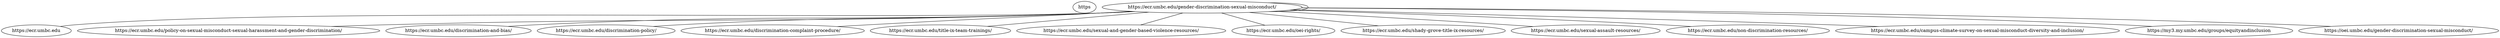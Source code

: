 graph  {
https [child_link="['https://ecr.umbc.edu', 'https://ecr.umbc.edu', 'https://ecr.umbc.edu/gender-discrimination-sexual-misconduct/', 'https://ecr.umbc.edu/policy-on-sexual-misconduct-sexual-harassment-and-gender-discrimination/', 'https://ecr.umbc.edu/discrimination-and-bias/', 'https://ecr.umbc.edu/discrimination-policy/', 'https://ecr.umbc.edu/discrimination-complaint-procedure/', 'https://ecr.umbc.edu/title-ix-team-trainings/', 'https://ecr.umbc.edu/sexual-and-gender-based-violence-resources/', 'https://ecr.umbc.edu/oei-rights/', 'https://ecr.umbc.edu/shady-grove-title-ix-resources/', 'https://ecr.umbc.edu/sexual-assault-resources/', 'https://ecr.umbc.edu/non-discrimination-resources/', 'https://ecr.umbc.edu/campus-climate-survey-on-sexual-misconduct-diversity-and-inclusion/', 'https://ecr.umbc.edu/gender-discrimination-sexual-misconduct/', 'https://ecr.umbc.edu/policy-on-sexual-misconduct-sexual-harassment-and-gender-discrimination/', 'https://ecr.umbc.edu/discrimination-and-bias/', 'https://ecr.umbc.edu/discrimination-policy/', 'https://ecr.umbc.edu/discrimination-complaint-procedure/', 'https://my3.my.umbc.edu/groups/equityandinclusion', 'https://ecr.umbc.edu/policy-on-sexual-misconduct-sexual-harassment-and-gender-discrimination/', 'https://my3.my.umbc.edu/groups/equityandinclusion', 'https://oei.umbc.edu/gender-discrimination-sexual-misconduct/']", data="b'\nTitle IX/ Sexual Misconduct \xe2\x80\x93 Office of Equity and Civil Rights \xe2\x80\x93 UMBC\nSkip to main content\nOffice of Equity and Civil Rights\nMenu\nSearch\nSearch Context\nThis Site\nAll of UMBC\nOffice of Equity and Civil Rights\nAbout\nCOVID-19 Updates\nOur Team\nOur History\nPast Events\nFrequently Asked Questions\nMake a Report/ Referral\nPolicies and Procedures\nTitle IX/ Sexual Misconduct\nPolicy on Sexual Misconduct, Sexual Harassment and Gender Discrimination\nDiscrimination\nDiscrimination and Equal Opportunity Policy\nDiscrimination Complaint Procedure\nChild Protection\nChild Abuse, Neglect and Protection FAQ\nClery Act and Campus Security Authority (CSA)\nTraining\nStudent & Employee Training FAQs\nAdditional Training Material Resources\nTitle IX Team Trainings\nResources\nSexual and Gender Based Violence Resources\nECR Title IX Report Rights FAQ\nAccommodations and Supportive Measures FAQ\nOEI Campus Resources\nShady Grove Title IX Resources\nSAFE\nRelationship Violence Resources\nSexual Assault Resources\nStalking Resources\nBehavior Change Resources\nAwareness, Prevention and Bystander Intervention\nDiscrimination Resources\nAccessibility Resources\nAnti-Racism Resources\nCampus Resources\nLGBTQIA+ Resources\nPregnancy and Parenting\nStudent Accessibility and Accommodation Resources\nFaculty and Staff Professional Resources\nResponsible Employee\nSyllabus Language, Fall 2023\nTraining\nHealth and Wellness Resources\nLand Acknowledgement Resources\nLegal Resources\nInclusive Excellence in Action\nReligious and Diversity Awareness Calendars\nReports and Data\n2020 Annual Update\nCampus Climate Survey on Sexual Misconduct, Diversity and Inclusion\n2020 Climate Survey\nInclusion Council\nIn this section\nPolicies and Procedures\nTitle IX/ Sexual Misconduct\nPolicy on Sexual Misconduct, Sexual Harassment and Gender Discrimination\nDiscrimination\nDiscrimination and Equal Opportunity Policy\nDiscrimination Complaint Procedure\nChild Protection\nChild Abuse, Neglect and Protection FAQ\nClery Act and Campus Security Authority (CSA)\nLocation\nAdministration Building        9th Floor\nContact\nPhone: 410-455-1717Contact Us\nOffice of Equity and Civil Rights on myUMBC\nTitle IX/ Sexual Misconduct\nUMBC\xe2\x80\x99s Title IX/ Sexual Misconduct Policy\nTitle IX protects people from discrimination based on sex, including sexual and gender based harassment, sexual assault, sexual coercion, relationship violence, domestic violence, sexual exploitation, sexual intimidation, sex and gender based stalking and retaliation, in education programs or activities that receive Federal financial assistance. The Office of Equity and Inclusion is responsible for ensuring UMBC\xe2\x80\x99s compliance with state and federal Title IX training requirements. Employee sexual violence prevention training are offered online through SafeColleges. Online student training will also be offered starting in Fall 2020. Please visit our website for more information about training.\nAs a university that receives Federal financial assistance, UMBC complies with the requirements set forth in Title IX. UMBC does not discriminate on the basis of sex.\nAt UMBC, Title IX reports may be made through the online report/ referral form or you can contact the University\xe2\x80\x99s Interim Title IX Coordinator to file a report or for inquiries:\nLeah Reynolds, Interim Title IX Coordinator and Director\nOffice of Equity and Civil Rights\nAdministration Building\n410-455-1717\nlreynol1@umbc.edu\nLocation\nAdministration Building        9th Floor\nContact\nPhone: 410-455-1717Contact Us\nOffice of Equity and Civil Rights on myUMBC\nUMBC\nUniversity of Maryland, Baltimore County\n1000 Hilltop Circle, Baltimore, MD 21250\nDirections & Parking Information\nResources\nAlumni\nCareer Center\nEvents\nGet Help\nNews\nVisit Campus\nWork at UMBC\nImportant Contacts\nOnline Directory\nContact UMBC\nRequest Support\nEmergency Info\nUMBC Police:\n410-455-5555\nSign Up for Text Alerts\nContact Us\nRequest Info\nApply\nTop Stories of the Week\nEnter email to subscribe\nGo\n\xc2\xa9 UMBC: A University System of Maryland Member Institution\nAccreditation\nConsumer Information\nEqual Opportunity\nPrivacyPDF Download\nTitle IX\nWeb Accessibility\nSubscribe to UMBC Weekly Top Stories\nFirst Name\nLast Name\nEmail\nI am interested in:\nI am interested in: Undergraduate\nI am interested in: Graduate\nI am interested in: Professional Masters'"];
https [child_link="['https://ecr.umbc.edu', 'https://ecr.umbc.edu', 'https://ecr.umbc.edu/gender-discrimination-sexual-misconduct/', 'https://ecr.umbc.edu/policy-on-sexual-misconduct-sexual-harassment-and-gender-discrimination/', 'https://ecr.umbc.edu/discrimination-and-bias/', 'https://ecr.umbc.edu/discrimination-policy/', 'https://ecr.umbc.edu/discrimination-complaint-procedure/', 'https://ecr.umbc.edu/title-ix-team-trainings/', 'https://ecr.umbc.edu/sexual-and-gender-based-violence-resources/', 'https://ecr.umbc.edu/oei-rights/', 'https://ecr.umbc.edu/shady-grove-title-ix-resources/', 'https://ecr.umbc.edu/sexual-assault-resources/', 'https://ecr.umbc.edu/non-discrimination-resources/', 'https://ecr.umbc.edu/campus-climate-survey-on-sexual-misconduct-diversity-and-inclusion/', 'https://my3.my.umbc.edu/groups/equityandinclusion', 'https://ecr.umbc.edu/gender-discrimination-sexual-misconduct/', 'https://ecr.umbc.edu/discrimination-and-bias/', 'https://my3.my.umbc.edu/groups/equityandinclusion', 'https://oei.umbc.edu/gender-discrimination-sexual-misconduct/']", data="b'\nOffice of Equity and Civil Rights \xe2\x80\x93 UMBC\nSkip to main content\nOffice of Equity and Civil Rights\nMenu\nSearch\nSearch Context\nThis Site\nAll of UMBC\nOffice of Equity and Civil Rights\nAbout\nCOVID-19 Updates\nOur Team\nOur History\nPast Events\nFrequently Asked Questions\nMake a Report/ Referral\nPolicies and Procedures\nTitle IX/ Sexual Misconduct\nPolicy on Sexual Misconduct, Sexual Harassment and Gender Discrimination\nDiscrimination\nDiscrimination and Equal Opportunity Policy\nDiscrimination Complaint Procedure\nChild Protection\nChild Abuse, Neglect and Protection FAQ\nClery Act and Campus Security Authority (CSA)\nTraining\nStudent & Employee Training FAQs\nAdditional Training Material Resources\nTitle IX Team Trainings\nResources\nSexual and Gender Based Violence Resources\nECR Title IX Report Rights FAQ\nAccommodations and Supportive Measures FAQ\nOEI Campus Resources\nShady Grove Title IX Resources\nSAFE\nRelationship Violence Resources\nSexual Assault Resources\nStalking Resources\nBehavior Change Resources\nAwareness, Prevention and Bystander Intervention\nDiscrimination Resources\nAccessibility Resources\nAnti-Racism Resources\nCampus Resources\nLGBTQIA+ Resources\nPregnancy and Parenting\nStudent Accessibility and Accommodation Resources\nFaculty and Staff Professional Resources\nResponsible Employee\nSyllabus Language, Fall 2023\nTraining\nHealth and Wellness Resources\nLand Acknowledgement Resources\nLegal Resources\nInclusive Excellence in Action\nReligious and Diversity Awareness Calendars\nReports and Data\n2020 Annual Update\nCampus Climate Survey on Sexual Misconduct, Diversity and Inclusion\n2020 Climate Survey\nInclusion Council\nLocation\nAdministration Building        9th Floor\nContact\nPhone: 410-455-1717Contact Us\nOffice of Equity and Civil Rights on myUMBC\nCampus News\nJoin Us to Discuss and Celebrate Inclusive Excellence\nFebruary 22, 2023\xc2\xa010:32 AM\nUpdate from the Office of Equity and Inclusion\nFebruary 7, 2022\xc2\xa04:17 PM\nUMBC Responds to Hate\nNovember 19, 2021\xc2\xa05:25 PM\nConcern and Support for UMBC\xe2\x80\x99s Muslim Community\nNovember 18, 2021\xc2\xa02:30 PM\nThe Meaning of Inclusive Excellence\nJuly 12, 2019\xc2\xa04:50 PM\nECR Updates\nThe Pride Center for LGBTQIA2+ Diversity\nAugust 1, 2023\xc2\xa01:01 PM\nThe Mosaic Center Open House August 30\nJuly 31, 2023\xc2\xa01:32 PM\nPRIDE Week\nApril 19, 2023\xc2\xa011:55 AM\nMore\nECR Updates\nAbout\nWe believe that public colleges and universities are obligated to help end inequity and to promote social justice.\nUMBC is committed to promoting social justice and taking action to address inequities on our own campus in a number of important ways, including the work being done by the Office of Equity and Civil Rights (ECR).\nUMBC\xe2\x80\x99s Office of Equity and Civil Rights (ECR) is responsible for promoting and coordinating the University\xe2\x80\x99s core values of inclusive excellence, equity, diversity. ECR has primary responsibility for managing UMBC\xe2\x80\x99s efforts related to Title IX as well as other civil rights issues, including discrimination, harassment, hate and bias.\nThe office\xe2\x80\x99s mission is to not only ensure compliance with sexual misconduct and non-discrimination laws, regulations, and policies through prompt, fair investigations, education and training, and outreach and engagement; but also to foster an inclusive and accessible environment for all members of our campus community through partnerships and initiatives.\nSince its establishment in 2019, the office has launched the confidential online reporting/ referral form\xc2\xa0for sexual misconduct, discrimination and hate or bias incidents which permits anonymous and confidential reporting by students, faculty, and staff. In addition, nearly all students, faculty, and staff have completed the mandatory online and/or in-person training related to sexual misconduct. The Office of Equity and Civil Rights will continue to develop and deliver regular mandatory training on discrimination and sexual misconduct to all students, faculty, and staff.\nWhile we recognize that achieving inclusion is an ongoing process, we will continue to strive to make our campus a safe and welcoming atmosphere for everyone.\nFile a Report/ Make a Referral to ECR\nThis form is used to confidentially report incidents under the UMBC Sexual Misconduct (Title IX) Policy, and Anti-Discrimination Policy which apply to all UMBC students, student employees, faculty, staff, interns, contractors, volunteers, guests and visitors.\nDo not use this form to report an immediate threat.If you or someone you know is in danger, immediately call UMBC Police at (410) 455-5555 or call 911.\nECR Contact Info:\necr@umbc.edu /\xc2\xa0410-455-1717\nFor Emergencies:\xc2\xa0 Contact your local police via 911;\xc2\xa0UMBC Police\xc2\xa0at 410-455-5555; or,\xc2\xa0in the event you do not feel you are able to contact law enforcement,\xc2\xa0Maryland 2-1-1\nAfter-Hours Support Line (through Retriever Integrated Health): 410-455-3230\nUMBC and ECR are committed to creating an accessible and inclusive environment; including our website; for all students, employees, and visitors.\xc2\xa0 If you have difficulties accessing any of the materials on this site, please let us know so that we can provide an alternative format and remedy any accessibility challenges.\xc2\xa0 Please contact us at ecr@umbc.edu or call 410-455-1717.\nThe Pride Center for LGBTQIA2+ Diversity\nAugust 30, 2023\ni3b Open Houses: The Pride Center for LGBTQIA2+ Diversity  Welcome Week Open Houses  Wednesday, August 30, 2023\xc2\xa0\xc2\xb7 1 - 4 PM  University Center : 201D      Pop into The Pride Center and meet our new...\nPosted: August 1, 2023, 1:01 PM\nThe Mosaic Center Open House August 30\nRepost\ni3b Open House - The Mosaic: Center for Cultural Diversity  Welcome Open House  Wednesday, August 30, 2023\xc2\xa01 - 4 PM  The Commons : 2B23     Looking for a space where you can study with friends,...\nPosted: July 31, 2023, 1:32 PM\nPRIDE Week\nApril 24 - 29, 2023\nIMPORTANT   PRIDE Week 2023 Details & Pride Center Hours  Check out the final updates for our event line-up!      Hello Pride Center Community Members and Campus Partners,\xc2\xa0     PRIDE Week is...\nPosted: April 19, 2023, 11:55 AM\nREPOST -- UMBC Lighting Safety Walk & Talk Tuesday Evening\nJoin WILL+ members for a nighttime Walk & Safety Talk\n7 p.m. Outside of the Retriever Activity Center (RAC) This is a repost of a WILL+ event. You can find\xc2\xa0the original event post here!    Do you feel safe walking across campus at night? Do you ever...\nPosted: November 14, 2022, 4:37 PM\nPeer to Peer Listening Launch\nREPOST: Sign up today!\nThe Retriever Peer to Peer Listening program is excited to announce we have launched for the Fall 2022 Semester! The Retriever Peer to Peer Listeners aim to provide a safe space for students to...\nPosted: October 18, 2022, 3:12 PM\nGo to page 1\nGo to page 2\nGo to page 3\nGo to page 16\nCampus News\nJoin Us to Discuss and Celebrate Inclusive Excellence\nFebruary 22, 2023\xc2\xa010:32 AM\nUpdate from the Office of Equity and Inclusion\nFebruary 7, 2022\xc2\xa04:17 PM\nUMBC Responds to Hate\nNovember 19, 2021\xc2\xa05:25 PM\nConcern and Support for UMBC\xe2\x80\x99s Muslim Community\nNovember 18, 2021\xc2\xa02:30 PM\nThe Meaning of Inclusive Excellence\nJuly 12, 2019\xc2\xa04:50 PM\nECR Updates\nThe Pride Center for LGBTQIA2+ Diversity\nAugust 1, 2023\xc2\xa01:01 PM\nThe Mosaic Center Open House August 30\nJuly 31, 2023\xc2\xa01:32 PM\nPRIDE Week\nApril 19, 2023\xc2\xa011:55 AM\nMore\nECR Updates\nLocation\nAdministration Building        9th Floor\nContact\nPhone: 410-455-1717Contact Us\nOffice of Equity and Civil Rights on myUMBC\nUMBC\nUniversity of Maryland, Baltimore County\n1000 Hilltop Circle, Baltimore, MD 21250\nDirections & Parking Information\nResources\nAlumni\nCareer Center\nEvents\nGet Help\nNews\nVisit Campus\nWork at UMBC\nImportant Contacts\nOnline Directory\nContact UMBC\nRequest Support\nEmergency Info\nUMBC Police:\n410-455-5555\nSign Up for Text Alerts\nContact Us\nRequest Info\nApply\nTop Stories of the Week\nEnter email to subscribe\nGo\n\xc2\xa9 UMBC: A University System of Maryland Member Institution\nAccreditation\nConsumer Information\nEqual Opportunity\nPrivacyPDF Download\nTitle IX\nWeb Accessibility\nSubscribe to UMBC Weekly Top Stories\nFirst Name\nLast Name\nEmail\nI am interested in:\nI am interested in: Undergraduate\nI am interested in: Graduate\nI am interested in: Professional Masters'"];
https [child_link="['https://ecr.umbc.edu', 'https://ecr.umbc.edu', 'https://ecr.umbc.edu/gender-discrimination-sexual-misconduct/', 'https://ecr.umbc.edu/policy-on-sexual-misconduct-sexual-harassment-and-gender-discrimination/', 'https://ecr.umbc.edu/discrimination-and-bias/', 'https://ecr.umbc.edu/discrimination-policy/', 'https://ecr.umbc.edu/discrimination-complaint-procedure/', 'https://ecr.umbc.edu/title-ix-team-trainings/', 'https://ecr.umbc.edu/sexual-and-gender-based-violence-resources/', 'https://ecr.umbc.edu/oei-rights/', 'https://ecr.umbc.edu/shady-grove-title-ix-resources/', 'https://ecr.umbc.edu/sexual-assault-resources/', 'https://ecr.umbc.edu/non-discrimination-resources/', 'https://ecr.umbc.edu/campus-climate-survey-on-sexual-misconduct-diversity-and-inclusion/', 'https://ecr.umbc.edu/gender-discrimination-sexual-misconduct/', 'https://ecr.umbc.edu/policy-on-sexual-misconduct-sexual-harassment-and-gender-discrimination/', 'https://ecr.umbc.edu/discrimination-and-bias/', 'https://ecr.umbc.edu/discrimination-policy/', 'https://ecr.umbc.edu/discrimination-complaint-procedure/', 'https://my3.my.umbc.edu/groups/equityandinclusion', 'https://ecr.umbc.edu/umbcs-policy-on-prohibited-sexual-misconduct-interpersonal-violence-and-other-related-misconduct/', 'https://ecr.umbc.edu/wp-content/uploads/sites/609/2021/01/UMBC-Sexual-Misconduct-Policy-August-30-2017.pdf', 'https://ecr.umbc.edu/wp-content/uploads/sites/609/2021/01/UMBC-Sexual-Misconduct-Policy-August-24-2015.pdf', 'https://ecr.umbc.edu/new-title-ix-regulation-faqs/', 'https://www.usmd.edu/regents/bylaws/SectionVI/VI160.pdf', 'https://www.umbc.edu/policies/pdfs/UMBCPolicyonAmorousandSexualRelations2004.pdf', 'https://ecr.umbc.edu/discrimination-policy/', 'https://www2.ed.gov/policy/gen/reg/ferpa/index.html', 'https://my3.my.umbc.edu/groups/equityandinclusion', 'https://oei.umbc.edu/gender-discrimination-sexual-misconduct/']", data="b'\nPolicy on Sexual Misconduct, Sexual Harassment and Gender Discrimination \xe2\x80\x93 Office of Equity and Civil Rights \xe2\x80\x93 UMBC\nSkip to main content\nOffice of Equity and Civil Rights\nMenu\nSearch\nSearch Context\nThis Site\nAll of UMBC\nOffice of Equity and Civil Rights\nAbout\nCOVID-19 Updates\nOur Team\nOur History\nPast Events\nFrequently Asked Questions\nMake a Report/ Referral\nPolicies and Procedures\nTitle IX/ Sexual Misconduct\nPolicy on Sexual Misconduct, Sexual Harassment and Gender Discrimination\nDiscrimination\nDiscrimination and Equal Opportunity Policy\nDiscrimination Complaint Procedure\nChild Protection\nChild Abuse, Neglect and Protection FAQ\nClery Act and Campus Security Authority (CSA)\nTraining\nStudent & Employee Training FAQs\nAdditional Training Material Resources\nTitle IX Team Trainings\nResources\nSexual and Gender Based Violence Resources\nECR Title IX Report Rights FAQ\nAccommodations and Supportive Measures FAQ\nOEI Campus Resources\nShady Grove Title IX Resources\nSAFE\nRelationship Violence Resources\nSexual Assault Resources\nStalking Resources\nBehavior Change Resources\nAwareness, Prevention and Bystander Intervention\nDiscrimination Resources\nAccessibility Resources\nAnti-Racism Resources\nCampus Resources\nLGBTQIA+ Resources\nPregnancy and Parenting\nStudent Accessibility and Accommodation Resources\nFaculty and Staff Professional Resources\nResponsible Employee\nSyllabus Language, Fall 2023\nTraining\nHealth and Wellness Resources\nLand Acknowledgement Resources\nLegal Resources\nInclusive Excellence in Action\nReligious and Diversity Awareness Calendars\nReports and Data\n2020 Annual Update\nCampus Climate Survey on Sexual Misconduct, Diversity and Inclusion\n2020 Climate Survey\nInclusion Council\nIn this section\nPolicies and Procedures\nTitle IX/ Sexual Misconduct\nPolicy on Sexual Misconduct, Sexual Harassment and Gender Discrimination\nDiscrimination\nDiscrimination and Equal Opportunity Policy\nDiscrimination Complaint Procedure\nChild Protection\nChild Abuse, Neglect and Protection FAQ\nClery Act and Campus Security Authority (CSA)\nLocation\nAdministration Building        9th Floor\nContact\nPhone: 410-455-1717Contact Us\nOffice of Equity and Civil Rights on myUMBC\nPolicy on Sexual Misconduct, Sexual Harassment and Gender Discrimination\nFormer Policies:\nPolicy on Sexual Misconduct, Interpersonal Violence, & Other Related Misconduct, and Procedures,\xc2\xa0August 28, 2019\nSexual Misconduct Policy, August 30, 2017\nSexual Misconduct Policy, August 24, 2015\nAugust 14, 2020, Interim Policy on\nSexual Misconduct, Sexual Harassment and Gender Discrimination\nTitle IX FAQs\nView as a PDF\nPolicy Amended (Effective Date): October 1, 2022\nPolicy Effective Date: August 14, 2020\nPolicy Previously Amended: August 26, 2015, August 30, 2017, August 28, 2019\nVersion: Policy Version No. IV\nResponsible Offices: \xc2\xa0 Office of Equity and Civil Rights\nOffice of the General Counsel\nReplacement for: UMBC Policy on Sexual Misconduct, Interpersonal Violence, and Other Related Misconduct\nJump to:\nII. Policy Statement\nII. Scope of Applicability\nIII. Effective Date\nIV. Definitions\n\xe2\x80\x93Actual Knowledge\n\xe2\x80\x93Administrative Leave\n\xe2\x80\x93Advisor\n\xe2\x80\x93Amnesty\n\xe2\x80\x93Complainant\n\xe2\x80\x93Conditions\n\xe2\x80\x93Confidential Resource\n\xe2\x80\x93Consent\n\xe2\x80\x93Dating Violence\n\xe2\x80\x93Days\n\xe2\x80\x93Discrimination on the Basis of Sex\n\xe2\x80\x93Domestic Violence\n\xe2\x80\x93Education Program or Activity\n\xe2\x80\x93Emergency Removal\n\xe2\x80\x93Force\n\xe2\x80\x93Formal Complaint\n\xe2\x80\x93Incapacitation\n\xe2\x80\x93Informal Resolution Process\n\xe2\x80\x93Prohibited Conduct\n\xe2\x80\x93Quasi-Confidential Resource\n\xe2\x80\x93Review Meeting\n\xe2\x80\x93Respondent\n\xe2\x80\x93Responsible Employee\n\xe2\x80\x93Retaliation\n\xe2\x80\x93Sanction\n\xe2\x80\x93Sexual Assault\n\xe2\x80\x93Sexual Exploitation\n\xe2\x80\x93Sexual Misconduct\n\xe2\x80\x93Sexual Harassment I\n\xe2\x80\x93Sexual Harassment II\n\xe2\x80\x93Stalking\n\xe2\x80\x93Supportive/Interim Measures\n\xe2\x80\x93Title IX Hearing Process\nV. University Response to Prohibited Conduct\nVI. Preservation of Evidence of Prohibited Conduct\nVII. Where to Obtain a SAFE\nVIII. Reporting Prohibited Conduct\nIX. Mandatory Reporting Obligations\n\xe2\x80\x93Confidential Resource\n\xe2\x80\x93Quasi-Confidential Resources\n\xe2\x80\x93Reporting Suspected Child Abuse or Neglect\nX. Guidance on Resolution of Formal Complaints\n\xe2\x80\x93Conflict of Interest or Bias\n\xe2\x80\x93Role of Support Person, Advocate or Attorney\nXI. Investigation and Resolution of Formal Complaints\n\xe2\x80\x93Supportive/Interim Measures\n\xe2\x80\x93Title IX Dismissals\n\xe2\x80\x93Consolidation of Formal Complaints\n\xe2\x80\x93Investigation of Formal Complaint\n\xe2\x80\x93Live Title IX Hearing\n\xe2\x80\x93Appeals\n\xe2\x80\x93Disciplinary Actions or Sanctions\n\xe2\x80\x93Conditions\nXII. Informal Resolution\nXIII. Clery Act Compliance and Release of Information\nXIV. Agreements with Local Law Enforcement and Rape Crisis Programs\nXV. University Sexual Assault Climate Survey\nXVI. Education, Prevention and Training\nXVII. Record Keeping\nXVIII. Other Federal and State Nondiscrimination Laws\nXIX. Related Policies and Regulations\nXX. External Reporting Agencies\nI. Policy Statement\nThe University is dedicated to fostering an inclusive and welcoming environment for all members of the campus community and recognizes its responsibility to maintain a campus environment which is free from Discrimination on the basis of Sex, Sexual Harassment (including Sexual Assault, Domestic Violence, Dating Violence and Stalking), Sexual Exploitation and Retaliation, and to preserving or restoring equal access to the UMBC\xe2\x80\x99s educational programs and activities.\nThis Policy embodies the University\xe2\x80\x99s commitment to increasing awareness of this conduct and promoting prevention and educational programs for community members in an effort to eliminate occurrence, prevent reoccurrence through education, supportive/interim measures, investigation, alternative resolution, adjudication, and sanctions. The University\xe2\x80\x99s commitment is consistent with the values and standards of an intellectual community of distinction, as well as applicable federal, state and local laws and USM policies.\nThe University is also committed to the principles of free inquiry and expression. This Policy is not intended to abridge teaching methods, freedom of expression, or the University\xe2\x80\x99s educational mission.\nThis Policy expressly prohibits all forms of Discrimination on the Basis of Sex, which includes discrimination on the basis of pregnancy, gender, sexual orientation and gender identity or expression, in UMBC educational programs and activities, including the terms and conditions of employment.\nIt also expressly prohibits Sexual Assault, Sexual Exploitation and Sexual Harassment, including Domestic Violence, Dating Violence and Stalking.\nFinally, this Policy also expressly prohibits Retaliation against a UMBC community member because the person made a complaint, testified, assisted, or participated or refused to participate in any manner in an investigation, proceeding, or hearing.\nPursuant to Title IX of the Education Amendments of 1972 and the U.S. Department of Education\xe2\x80\x99s implementing regulations at 34 C.F.R. Part 106, the University\xe2\x80\x99s Title IX Coordinator has primary responsibility for coordinating UMBC\xe2\x80\x99s efforts to comply with and carry out the University\xe2\x80\x99s responsibilities under Title IX.\nThe Title IX Coordinator oversees the University\xe2\x80\x99s response to reports and complaints that relate to Prohibited Conduct, monitors outcomes, identifies and addresses any patterns, and assesses effects on the campus climate, so the University can address issues that impact the wider campus community.\nReports of Prohibited Conduct must be sent to the University\xe2\x80\x99s Title IX Coordinator:\nLeah Reynolds\nInterim Title IX Coordinator and Director\nOffice of Equity and Civil Rights\nUniversity of Maryland, Baltimore County\nAdministration Building\nBaltimore, MD 21250\nEmail: lreynol1@umbc.edu\nPhone: 410-455-1717\nWebsite: ecr.umbc.edu\nII.\xc2\xa0\xc2\xa0 \xc2\xa0 Scope and Applicability\n1. Conflict with other Policies\nTo the extent of a conflict between this Policy and any other policies covering the same conduct, this Policy shall govern.\n2. Who is Covered by This Policy\nThis Policy applies to the conduct of and protects all UMBC students, faculty and staff, as well as third parties and contractors under UMBC\xe2\x80\x99s control (including but not limited to, admitted students, undergraduate, graduate, exchange, visiting, professional, doctoral, and post-doctoral students, and temporary and contingent faculty and staff) who are attempting to participate or participating in a program, activity or employment.\xc2\xa0 The policy also protects third parties such as guests, visitors, volunteers, invitees, and campers.\nThe individuals covered by this Policy, shall be collectively hereafter referred to as \xe2\x80\x9cmember/s of the UMBC community\xe2\x80\x9d or \xe2\x80\x9cUMBC community member/s.\xe2\x80\x9d\nWhen there is an allegation of Prohibited Conduct by a member of the UMBC community, a complaint, investigation, resolution and/or hearing process may be available even if the person making the complaint is not a member of the UMBC community.\nThe procedures below may be applied to incidents, to patterns, and/or to the campus climate, all of which may be addressed and investigated in accordance with this policy at the discretion of the University.\nThe University also has the discretion to apply this Policy to Prohibited Conduct by a student, faculty and/or staff member that occurred during a time when a Complainant\xc2\xa0 was attempting to participate or participating in a program, activity or employment, even if the conduct is not reported, or an investigation or sanction is not undertaken until after the person has withdrawn or left the University\xe2\x80\x99s program, activities and/or employment.\n3. What is Covered by this Policy:\xc2\xa0 Jurisdiction\nThe University has jurisdiction over all reports of Prohibited Conduct under this Policy, in connection with University educational programs and activities.\nEducation Program or Activity includes: all University operations, as well as locations, events, or circumstances over which the University exercises substantial control over both the person who engages in Prohibited Conduct and the context in which the Prohibited conduct occurs.\nThis includes, but is not limited to:\nUniversity premises, or at facility, office, regional center education program or activity, or property owned and controlled by the University;\nAny on or off-campus UMBC sponsored, recognized, or approved employment or educational program or activity, in the United States; or\nAny building owned or controlled by a student organization that is officially recognized by a postsecondary institution, whether such a building is on campus or off campus.\nThe University also reserves the discretion to address any Prohibited Conduct, on or off-campus, that threatens the health or safety of the UMBC Community or a member of the UMBC community under this Policy, or the UMBC Discrimination and Equal Opportunity Policy or the UMBC Code of Student Conduct.\nIII. Effective Date\nThe effective date of these Procedures is August 14, 2020.\nFor Prohibited Conduct that occurred prior to August 14, 2020, and was reported prior to August 14, 2020, the definitions, policies and procedures in existence prior to August 14, 2020 will be used through conclusion of the matter, including any appeal, and enforcement of any sanctions.\nFor Prohibited Conduct that occurred prior to August 14, 2020, but is reported on or after August 14, 2020, the definitions of Prohibited Conduct in the former policy will apply, but the procedures referenced in this new policy will be used to investigate and resolve any formal complaints through conclusion of the matter, including any appeal, and enforcement of any sanctions.\nWhere Prohibited Conduct occurs on or after August 14, 2020, the new definitions, policies and procedures will apply, except when the Prohibited Conduct is sufficiently related to and arises out of a matter already under review as of August 14, 2020, but not yet completed.\n\xe2\x80\x9cReported\xe2\x80\x9d under this provision, means information reported to ECR, the Title IX Coordinator, a quasi-confidential source or a Responsible Employer.\nIV.\xc2\xa0 Definitions\nFor purposes of this Policy and the applicable Procedures, the following definitions apply.\nActual Knowledge means notice of Prohibited Conduct or allegations of Sexual Harassment to the University\xe2\x80\x99s Title IX Coordinator or any official of the University who has authority to institute corrective measures on behalf of the institution.\nAdministrative leave is placement of any employee on leave pending resolution of an investigation, resolution or hearing process.\nAdvisor means a person who may, but is not required to be an attorney, who is chosen by a Party or appointed by the institution to conduct cross-examination for the party at a Formal Hearing.\nAmnesty means that an individual who makes a report of Prohibited Conduct to the University or law enforcement, or participates as a witness in good faith, will not be subject to disciplinary action for their own personal consumption of alcohol or drugs taken/used at or near the time of the incident of Prohibited Conduct, provided that any such violation was not an act that was reasonably likely to place the health or safety of any other person at risk.\nComplainant is an individual who is alleged to be the victim or subject of Prohibited Conduct.\nConditions are non-disciplinary actions which may include requirements, educational, remedial or Supportive/Interim Measures that may be imposed by the University upon any party who is subject to this Policy. \xc2\xa0 The University may impose Conditions even where no formal complaint has been filed, and no finding of a violation has been made. Conditions are not disciplinary actions or sanctions.\nConfidential Resource means means an employee who is not a mandatory reporter or Responsible employee with respect to reports of sexual assault, sexual harassment and/or retaliation (irrespective of Clery Act Campus Security Authority status).\nCommunity Members may report Prohibited Conduct to a Confidential Resource, and that Confidential Resources does not have an obligation to report to the Title IX Coordinator or Office of Equity and Civil Rights.\nConversations with Confidential Resources will remain confidential, except, when there is an imminent or continuing threat to health or safety (as determined in the sole discretion of the University), where there is a disclosure of apparent or suspected abuse of a child or dependent adult, or other legal obligation to reveal such information.\nConsent is defined as a knowing, voluntary, and affirmatively communicated willingness to mutually participate in a particular sexual activity or behavior. It must be given by a person with the ability and capacity to exercise free will and make a rational and reasonable judgment without Incapacity, Coercion, Force or threat of Force.\nConsent may be expressed either by affirmative words or actions, as long as those words or actions create a mutually understandable permission regarding the conditions of sexual activity or behavior. Under this definition, consent must be given at each stage of the sexual activity or behavior and can never be assumed.\nConsent to one form of sexual activity or behavior does not automatically imply consent to engage in other forms of sexual activity or behavior. Consent to one sexual act does not constitute or imply consent to another act.\nFor purposes of this Policy, consent is not inferred or assumed from silence, passivity or a lack of objection or resistance. Consent cannot be obtained by force, threat, coercion, fraud, manipulation, reasonable fear of injury, intimidation, or through the use of one\xe2\x80\x99s mental or physical helplessness or incapacity. The absence of a negative response, such as silence or a failure to physically resist does not equal consent.\nConsent cannot be obtained by Sexual Coercion.\xc2\xa0 Sexual Coercion is the use of unreasonable pressure in an effort to compel another individual to initiate or continue sexual activity against the individual\xe2\x80\x99s will. A person\xe2\x80\x99s words or conduct are sufficient to constitute coercion if they wrongfully impair another individuals\xe2\x80\x99 freedom of will and ability to choose whether or not to engage in sexual activity. Coercion includes but is not limited to intimidation, manipulation, threats of emotional or physical harm, and blackmail. Examples of coercion include threatening to disclose another individuals\xe2\x80\x99 private sexual information, or threatening to harm oneself if the other party does not engage in the sexual activity.\nSome behaviors and comments that do not indicate consent include (but are not limited to): Silence; \xe2\x80\x9cI don\xe2\x80\x99t know;\xe2\x80\x9d \xe2\x80\x9cMaybe;\xe2\x80\x9d A head shake; Lack of objection; Not fighting back; Ambiguous responses such as \xe2\x80\x9cuh huh\xe2\x80\x9d or \xe2\x80\x9cmm hmm\xe2\x80\x9d without more; and A verbal \xe2\x80\x9cno,\xe2\x80\x9d even if it may sound indecisive or insincere.\nIt is the responsibility of the person initiating sexual activity or behavior to make sure that they have received consent at each of those stages from all person(s) engaged in the sexual activity or behavior. If a person is not sure they have received consent or has received an unclear response, they have an obligation to seek additional information to make sure that they have received consent. Failure to do so could violate this Policy and lead to disciplinary action or sanctions. Consent cannot be based on assumptions.\nConsent must be present throughout the entire sexual activity or behavior and may be withdrawn at any time. Once consent is withdrawn, the sexual activity or behavior must cease immediately. If there is confusion as to whether there is consent or whether prior consent has been withdrawn, it is essential that the sexual activity or behavior cease until the confusion is resolved.\nConsent cannot be implied based upon a previous or existing consensual dating or sexual relationship. In the context of a current relationship, consent for future sexual activity or behavior cannot be implied.\nAlcohol and Drugs may complicate sexual activity as they impair judgment, affect ability to read and interpret others\xe2\x80\x99 communication, and affect a person\xe2\x80\x99s ability to communicate consent.\nThe use of alcohol, drugs, or other intoxicating substances does not excuse the person initiating sexual activity from making sure that they have obtained consent before initiating and/or engaging in sexual activity or behavior.\nA person can give consent even if they have been drinking or using other drugs. Where alcohol and/or drugs were involved, the University will examine whether or not the person initiating sexual activity or behavior knew or a sober and reasonable person in the same situation should have known whether the other person was capable of giving consent or gave consent.\nDating Violence means violence committed by a person who is or has been in a social relationship of a romantic or intimate nature with the Complainant. The existence of such a relationship shall be determined based on a consideration of the length of the relationship, the type of relationship, and the frequency of interaction between the persons involved in the relationship.\nDays means business days.\xc2\xa0 Days when the University is closed for inclement weather, emergency closure, and/or officially designated holidays (observed), shall not be counted.\nDiscrimination on the Basis of Sex is defined as disparate treatment of a UMBC community member based on their sex, gender, pregnancy, sexual orientation, gender identity or expression, that unreasonably interferes with or limit a community member\xe2\x80\x99s access to employment or conditions and benefits of employment; ability to participate in, access, or benefit from educational programs, services, or activities; or ability to participate in, access, or benefit from the University\xe2\x80\x99s extracurricular programs. Complaints of Discrimination on the Basis of Sex are not resolved under the Title IX Hearing Process.\nDomestic Violence includes conduct which could be felony or misdemeanor crime of violence committed by a current or former spouse or intimate partner of the Complainant, by a person with whom the Complainant shares a child in common, by a person who is cohabitating with or has cohabitated with the Complainant as a spouse or intimate partner, by a person similarly situated to a spouse of the Complainant, or by any other person against an adult or youth Complainant protected from those acts by domestic or family violence laws of Maryland.\nEducation Program or Activity includes all incidents occurring on campus or in University Operations as well as locations, events, or circumstances over which the University exercised substantial control over both the person who engaged in Prohibited Conduct and and the context in which the Prohibited Conduct occurs, and any building owned or controlled by a student organization that is officially recognized by the University. Conduct by or impacting employees is covered.\nEmergency Removal the decision to remove a student, staff or faculty member or third-party from the University\xe2\x80\x99s campus, or education program or activity on an emergency basis, after an individualized safety and risk analysis, determines that an immediate threat to the physical health or safety of any student, staff or faculty member or third-party arising from the allegations of sexual harassment justifies removal.\nForce is the use of overt physical force or strength or other modes of coercion to compel participation in sexual activity without consent. Force includes but is not limited to physical violence, physical imposition, actual or implied threats, intimidation, and coercion that is intended to overcome resistance or refusal to participate in sexual activity.\nFormal Complaint means a document filed by a Complainant or signed by the Title IX Coordinator alleging Prohibited Conduct and requesting that the institution investigate the allegation. At the time of filing a Formal Complaint, a Complainant must be participating in or attempting to participate in the Education Program or Activity of the University.\nIncapacitation is a state in which a person\xe2\x80\x99s decision-making ability is impaired such that the person lacks the ability to understand the \xe2\x80\x9cwho, what, where, why, or how\xe2\x80\x9d of their sexual activity or behavior.\nIncapacity is a state in which someone cannot make a decision because they lack the ability to fully understand what is happening and therefore cannot consent even if they appear to be a willing participant.\nIncapacitation may result from a number of causes. A person can be incapacitated through the use of drugs, alcohol or any other intoxicating substance, or when they are unconscious, asleep or otherwise unaware the sexual activity or behavior is occurring. Further, mental or physical disabilities or cognitive impairments can cause an individual to lack the capacity to consent to sexual activity or behavior. Incapacitation may also occur when a person is physically restrained against their will, so the person is physically unable to resist or consent to sexual activity or behavior.\nIncapacitation due to alcohol and/or drugs is a state beyond intoxication, impair in judgment, or \xe2\x80\x9cdrunkenness.\xe2\x80\x9d Because the impact of alcohol and/or drug use varies from person to person, when evaluating whether an individual (Complainant) is/was Incapacitated, and therefore unable to give Consent, the University will assess relevant factors, which may include but are not limited to:\nloss of control over physical movements such as lack of coordination or inability to walk unassisted\nslurred or disorganized speech and other indications of inability to communicate\nloss of inhibitions\nincreased risk taking\noutrageous or unusual behavior\nintermittent or complete loss of consciousness\nother observed changes to a persons physical presentation and demeanor reflective of an altered state.\nFactors indicating that a person is/was consuming alcohol may also be considered. These include but are not limited to:\nwitness observations related to the amount of alcohol consumed\nvomiting\nblood shot eyes\nthe smell of alcohol on the breath. Further, for the purposes of determining Consent, the University will consider whether the Responding Party \xe2\x80\x9cknew\xe2\x80\x9d or \xe2\x80\x9cshould have known\xe2\x80\x9d that the Complainant was Incapacitated. The University will make this determination by assessing whether, based on the totality of the circumstances and context, a sober, reasonable person in the same situation (as the Respondent) \xe2\x80\x9cknew\xe2\x80\x9d and/or \xe2\x80\x9cshould have known\xe2\x80\x9d that the Complainant was Incapacitated.\nInformal Resolution Process is a process that can be used to address Prohibited Conduct instead of a Title IX Hearing or Review Meeting.\xc2\xa0 An Informal or Alternative Resolution Process cannot be used for Sexual Assault or for Sexual Harassment of a student by an employee.\xc2\xa0 Informal Resolution may\xc2\xa0 may be used for Sexual Harassment, Sexual Misconduct, Discrimination, Sexual Exploitation and Hostile Environment Harassment if: (1) a formal complaint has been filed, (2) notice has been given to the parties; and (3) all/both parties agree.\xc2\xa0 During the Informal Resolution Process, no formal investigation will take place, and no formal report of findings will be issued.\nProhibited Conduct under this Policy includes Discrimination, Sexual Harassment (including Sexual Assault, Domestic Violence, Dating Violence, Stalking and Retaliation), Sexual Exploitation and Retaliation.\nUMBC also prohibits Discrimination on the basis of sex, Sexual Harassment II, Sexual Exploitation, and Retaliation. Those forms of Prohibited Conduct are not resolved under the Title IX Hearing Process.\nQuasi-Confidential Resource means someone who is available to provide crisis support and/or advocacy services for UMBC community members impacted by an incident of Prohibited Conduct. Conversations with these Quasi-Confidential Resources can remain confidential, except, when there is an imminent or continuing threat to health or safety (as determined in the sole discretion of the University), there a disclosure of apparent or suspected abuse of a child or dependent adult, or other basis for disclosure, such as a legal obligation to reveal such information under enforceable court order.\nReview Meeting means the process used to adjudicate a Complaint of Sexual Misconduct, Sexual Exploitation or Discrimination, or other matters that must be dismissed as a Title IX matter.\nRespondent means an individual who has been reported to be the perpetrator of Prohibited Conduct under this Policy.\nResponsible Employee is defined as including any UMBC community member who (1) has the authority to take action regarding Prohibited Conduct covered under this Policy; (2) is an employee who has been given the duty of reporting/referring Prohibited Conduct under this Policy; or (3) is someone another UMBC community member could reasonably believe has this authority or duty.\nResponsible Employees are required to immediately report the known details of an incident of Prohibited Conduct (date, time, location, names of parties involved, description of the incident, etc.), to the Title IX Coordinator, or Office of Equity and Civil Rights.\nRetaliation means behavior or speech that is intimidating, threatening, coercing, or discriminating against any individual for the purpose of interfering with any right or privilege secured by Title IX, or this Policy or because an individual has made a report or complaint, testified, been interviewed as a witness, assisted, or participated in any manner in an investigation, proceeding, or hearing related to a matter covered by this Policy.\nRetaliation includes bringing charges against an individual for violations of other institutional policies that do not involve Sexual Harassment, but arise out of the same facts or circumstances as a report or Formal Complaint of Sexual Harassment, for the purpose of interfering with any right or privilege secured by Title IX.\nRetaliation Complaints are not resolved under the Title IX Hearing Process.\nSanction means a consequence imposed on a Respondent who is found to have violated this policy.\nSexual Assault means an offense classified as a sex offense in the Uniform Crime Reporting System of the Federal Bureau of Investigation.\xc2\xa0 Sex offenses are any sexual act including Rape, Sodomy, Sexual Assault With An Object, Fondling, or unlawful sexual intercourse, directed against another person, without the consent of the victim, including instances where the victim is incapable of giving consent.\nRape\xe2\x80\x94(Except Statutory Rape) Sexual intercourse with or sexual penetration of a person, without their consent, including instances where the victim is incapable of giving consent because of their age or because of their temporary or permanent mental or physical incapacity.\nOral or Anal Intercourse\xe2\x80\x94(Sodomy) with another person, without the consent of the victim, including instances where the victim is incapable of giving consent because of their\xc2\xa0 age or because of their temporary or permanent mental or physical incapacity.\nSexual Assault With An Object\xe2\x80\x94To use an object or instrument to unlawfully penetrate, however slightly, the genital or anal opening of the body of another person, without the consent of the victim, including instances where the victim is incapable of giving consent because of their age or because of their temporary or permanent mental or physical incapacity.\nSexual Touching (Fondling)\xe2\x80\x94The touching of the private body parts of another person for the purpose of sexual gratification without the consent of the victim, including instances where the victim is incapable of giving consent because of their age or because of their temporary or permanent mental or physical incapacity.\nIncest\xe2\x80\x94Nonforcible sexual intercourse between persons who are related to each other within the degrees wherein marriage is prohibited by law.\nStatutory Rape\xe2\x80\x94Nonforcible sexual intercourse with a person who is under the statutory age of consent.\nSexual Exploitation is when a person(s) takes non-consensual sexual advantage of another, for their own advantage or benefit, or for the benefit or advantage of anyone other than the person being exploited. Non-consensual sexual advantage refers to any action and/or conduct taken without consent in furtherance to benefit from, to take advantage of, or to attain sexual opportunity.\nSexual Exploitation Complaints are not resolved under the Title IX Hearing Process.\nSexual Exploitation may include: Intentionally observing, spying on, or listening to person(s) involved in sexual activity or behavior or in any state of undress, without their consent; allowing others to observe sexual activity or behavior of another person or allows others to observe another person in any state of undress, without the consent of all the person(s) involved; Photographing or recording someone (via audio, video or otherwise) involved in sexual activity or behavior, or in any state of undress, without their consent.; Sharing or posting images such as photographs or video/audio of someone involved in sexual activity or behavior or in a state of undress, without their consent. This is applicable to anyone in possession of the images/audio, even if the individual in possession of the images/audio was not responsible for the creation of the original images/audio and was not engaged in the recorded sexual activity or behavior; Removing a condom during sexual intercourse without the consent of the other person; or the act of intentionally misleading another person to believe a condom is being used during sexual intercourse; Prostituting another person, including the use of threat, coercion, or abduction to force another person to perform sexual acts with others in exchange for payment; Inducing Incapacitation of another by providing drugs, alcohol, or other substances\xe2\x80\x94with or without their knowledge\xe2\x80\x94with the intent to impair their ability to withhold consent or their ability to knowingly consent to sexual activity or behavior, regardless of whether sexual activity or behavior actually occurs. If sexual activity or behavior does occur, such conduct may also constitute Sexual Assault; Indecent Exposure which is exposing one\xe2\x80\x99s intimate parts, such as genitalia, groin, breast and/or buttocks to someone without their consent. This behavior is the deliberate showing of intimate parts of the body and may, but does not necessarily have to, include a sexual act. Engaging in sexual activity in public, witnessed by non-consenting person(s), is also a form of Indecent Exposure.\nSexual Misconduct includes Sexual Exploitation, Sexual Harassment II, and Retaliation.\nSexual Misconduct Complaints are not resolved under the Title IX Hearing Process.\nSexual Harassment I means conduct in the United States, in an Education Program or Activity, on the basis of sex that satisfies one or more of the following:\nAn employee conditioning the provision of an aid, benefit, or service on an individual\xe2\x80\x99s participation in unwelcome sexual conduct; or\nUnwelcome conduct determined by a reasonable person to be so severe, pervasive, and objectively offensive that it effectively denies a person equal access to the Education Program or Activity; or\nSexual Assault, Dating Violence, Domestic Violence, or Stalking.\nSexual Harassment II.\xc2\xa0 Sexual Harassment II is defined as any unwelcome sexual advance, unwelcome request for sexual favors, unwelcome verbal, physical, electronic or other conduct of a sexual nature, that targets a UMBC community member because of their gender, when such conduct has the purpose or effect of unreasonably interfering with an individual\xe2\x80\x99s work or academic performance, i.e., it is sufficiently severe or pervasive to create a working, academic, residential, or social environment, that a reasonable person in similar circumstances would find intimidating, hostile, humiliating, demeaning, or sexually offensive.\nSexual Harassment II is also defined as harassment for exhibiting what is perceived as a stereotypical characteristic for one\xe2\x80\x99s sex or gender or for failing to conform to stereotypical notions of masculinity and femininity, regardless of the individual\xe2\x80\x99s actual or perceived sex, gender, sexual orientation, or gender identity or expression.\xc2\xa0 An isolated incident, unless sufficiently severe or pervasive, generally does not amount to Sexual Harassment II.\xc2\xa0 However, a single incident, if sufficiently severe, may constitute Sexual Harassment II. Sexual Harassment II Complaints are not resolved under the Title IX Hearing Process.\nFor Matters involving Employee Complainants and Respondents Only: Harassment Includes:\nUnwelcome and offensive conduct, which need not be severe or pervasive when:\nThe conduct is based on race, color, religion, ancestry, or national origin, sex, age, martial status, sexual orientation, gender identity, or disability; and\nSubmission to the conduct is made either explicitly or implicitly a term or condition of employment of an individual;\nSubmission to or rejection of the conduct is used as a basis for employment decisions affecting the individual; or\nBased on the totality of the circumstances, the conduct unreasonably creates a working environment that a reasonable person would perceive to be abusive or hostile; and\nSexual Harassment, which includes conduct which need not be severe or pervasive, that consists of unwelcome sexual advances, requests for sexual favors, or other verbal, nonverbal, or physical contact or conduct of a sexual nature when:\nSubmission to the conduct is made either explicitly or implicitly a term or condition of employment of an individual;\nSubmission to or rejection of the conduct is used as a basis for employment decisions affecting the individual; or\nBased on the totality of the circumstances, the conduct unreasonably creates a working environment that a reasonable person would perceive to be abusive or hostile; and/or\nThe conduct has the purpose or effect of unreasonably interfering with an individual\xe2\x80\x99s work performance or creating an intimidating or offensive working environment that is perceived by the affected individual to be abusive or hostile.\nStalking means engaging in a course of conduct on the basis of sex, which is directed at a specific person that would cause a reasonable person to fear for their safety or the safety of others or suffer substantial emotional distress.\nSupportive/Interim Measures are non-disciplinary, non-punitive individualized services offered as appropriate, as reasonably available, and without fee or charge to the parties before or after the filing of a Formal Complaint or where no Formal Complaint has been filed. Such measures are designed to restore or preserve equal access to the Education Program or Activity without unreasonably burdening the other party, including measures designed to protect the safety of the parties, the safety of the community or the institution\xe2\x80\x99s educational environment, deter Sexual Harassment or to ensure the integrity of the investigative and/or adjudicative processes.\nTitle IX Hearing Process means a method of formal adjudication process designated by UMBC to address Complaints of Sexual Harassment I which complies with the requirements of the Title IX regulations, at 34 CFR \xc2\xa7106.45.\nV. University Response to Prohibited Conduct\nA.\xc2\xa0 Response\nOnce the University has Actual Knowledge of Prohibited Conduct in its Education Program or Activity against a person in the United States must respond promptly in a manner that is not deliberately indifferent. A response is \xe2\x80\x9cdeliberately indifferent\xe2\x80\x9d if it is clearly unreasonable in light of the known circumstances.\nActual Knowledge\nActual Knowledge is receipt of notice of allegations of Prohibited Conduct to the University\xe2\x80\x99s Title IX Coordinator, Office of Equity and Civil Rights, or an official of the recipient who has authority to institute corrective measures; constructive notice is insufficient to constitute actual knowledge.\nPublic Disclosures and Research-Based Disclosures are Not Actual Knowledge\nDisclosures in the following categories shall not be considered notice to the University of Prohibited Conduct for the purpose of triggering its obligation to address and/or investigate any particular incident(s):\nPublic Disclosures, including disclosures include disclosures of incidents of alleged Sexual Misconduct during or in connection with public awareness events such as \xe2\x80\x9cTake Back the Night,\xe2\x80\x9d candlelight vigils, protests, \xe2\x80\x9csurvivor speak-outs,\xe2\x80\x9d or other forums. Although such disclosures do not constitute notice to the University of Sexual Misconduct for purposes of triggering its obligation to investigate any particular incident(s), such disclosures may inform the need for campus-wide education and prevention efforts, and the University will provide information at these events about UMBC community members\xe2\x80\x99 Title IX rights and about available University and community resources and support services.\nCertain Research-Based Disclosures, including disclosures include disclosures of incidents of alleged Sexual Misconduct made by a University student during such student\xe2\x80\x99s participation as a subject in an Institutional Review Board-approved human subject\xe2\x80\x99s research protocol. Institutional Review Boards may, however, in appropriate cases, require researchers to provide information to all subjects of a study about their Title IX rights and about available University and community resources and support services.\nB. Compliance\nTitle IX Coordinator\nUMBC has designated and authorized its Title IX Coordinator who is responsible for coordinating\xc2\xa0 its efforts to comply with Title IX and this Policy, and that employee must be referred to as the \xe2\x80\x9cTitle IX Coordinator.\xe2\x80\x9d The Title IX Coordinator is responsible for coordinating the effective implementation of remedies, including Supportive/Interim Measures.\nOffice of Equity and Civil Rights (ECR)\nThe Title IX Coordinator is part of the University\xe2\x80\x99s Office of Equity and Civil Rights, which is responsible for addressing a broad range of civil rights issues including but not limited to Title IX.\xc2\xa0 Members of ECR work with the Title IX Coordinator to assure prompt, equitable response to reported concerns.\xc2\xa0 The Title IX Coordinator and ECR designees also work closely with representatives from the University Police Department, Student Affairs, the Provost\xe2\x80\x99s Office, and Human Resources, and other departments/ offices, as well as third-party contractors or affiliates, as necessary to fulfill the University\xe2\x80\x99s obligations under this Policy.\nThe Title IX Coordinator shall be responsible for coordinating the activities when a collaborative response is necessary.\nC. Notice of Nondiscrimination Policy\nDistribution\nThe University will publish a notice of nondiscrimination which will be widely distributed to all students, employees, applicants for admission and employment, and other relevant persons (including all unions or professional organizations holding collective bargaining or professional agreements with the institution).The notice will be prominently displayed on the institution\xe2\x80\x99s website and included in publications of general distribution that provide information to students and employees about the University\xe2\x80\x99s\xc2\xa0 services and USM Bylaws, Policies and Procedures of the Board of Regents policies, including each handbook or catalog that it makes available to persons entitled to a notification.\nContents\nThe Notice will:\nConfirm that the University does not discriminate on the basis of sex in the Education Program or Activity that it operates, that the University is required by Title IX not to discriminate in such a manner, and that obligation extends to admission and employment;\nProvide that matters covered by Title IX should be referred to the Title IX Coordinator or to the Assistant Secretary for Civil Rights of the U.S. Department of Education, or both.\nVI. Preservation of Evidence of Prohibited Conduct\nPreserving evidence is important and may be necessary to prove criminal conduct or obtain an order of protection.\nYou should take steps to preserve physical evidence by refraining from showering, bathing, eating or drinking, brushing teeth or gargling, changing clothes, urinating or defecating, brushing or combing hair, or smoking.\xc2\xa0 Clothing worn at the time of the incident should not be washed and should be placed in a paper bag \xe2\x80\x9cas is\xe2\x80\x9d and taken to the hospital.\nYou should also preserve other kinds of evidence such as text messages, records of phone calls, email messages, social media posts, photos, notes, gifts, and electronic payment records for car services like Uber and Lyft as they may all be relevant evidence.\nVII. \xc2\xa0 Where to Obtain a Sexual Assault Forensic Examination (SAFE)\nIf you are in danger or need immediate medical care \xe2\x80\x93 CALL 911.\xc2\xa0 If possible, quickly get to a safe place.\nYou can go to any emergency room to get a SAFE, or you can go to a Hospital with a SAFE program.\nA SAFE allows for the collection of evidence, documenting injuries, and can ensure physical evidence is preserved in the event of a report to law enforcement. A SAFE should occur within 120 hours (5 days) after the incident.\nCompleting a SAFE does not require that you contact the police, and does not require that you report the assault to the University.\nIf needed, free transportation to obtain a SAFE can be arranged through contacting the Title IX Coordinator at 410.455.1250 during normal business hours, University Health Services at 410.455.2542, or the Women\xe2\x80\x99s Center at 410.455.2714. For after-hours requests, free transportation can be provided by calling the UMBC Police at 410.455.5555 (no charges/reports need to be filed with the UMBC Police to access this free SAFE transportation service).\nThe nearest hospital to UMBC\xe2\x80\x99s campus:\nSaint Agnes Hospital (approx. 3.6 miles)\n900 South Caton Avenue\nBaltimore, MD 21229\n24/7 Emergency Department 667.234.6000\nNote: While this facility can and will coordinate an exam, a comprehensive SAFE Program is not established at this location (See below for nearby options with SAFE Programs)\nThe nearest hospital(s) to UMBC\xe2\x80\x99s campus with a SAFE Program:\nMercy Medical Center (9.4 miles)\n345 St Paul Pl.\nBaltimore, MD 21202\nForensic Nurse Examiner Program 410.332.9494\nwww.bmoresafemercy.org\nHoward General Hospital (approx. 16 miles)\n5755 Cedar Lane Hospital\nColumbia MD, 21044\nEmergency Room and SAFE Program: 410.740.7778\nGreater Baltimore Medical Center (approx. 20 miles)\n6701 N. Charles Street\nTowson, MD 21204\n24/7 Emergency Department: 443.849.2225\nwww.gbmc.org/safe\nThe nearest hospital to Universities at Shady Grove campus with a SAFE Program:\nAdventist Healthcare Shady Grove Medical Center (approx. 1 mile)\n9901 Medical Center Drive\nRockville, MD 20850\nForensic Medical Unit: 240.826.6000\nVIII.\xc2\xa0 Reporting Prohibited Conduct\nA. Right to Report to Law Enforcement\nVictims of Sexual Assault have the right to file criminal charges with the appropriate law enforcement officials, which may include the UMBC Police, or local law enforcement officers the state, city or county where the Prohibited Conduct occurs.\nThe University will assist members of the community who wish to report Prohibited Conduct to law enforcement authorities, including University Police, Title IX Coordinator, Representatives of the Office of Equity and Civil Rights, Women\xe2\x80\x99s Center, and Student Conduct are available to assist students, faculty, and staff in reporting to law enforcement.\nComplainants also have the right to decide not to notify or contact law enforcement.\nIf the UMBC Police receive a report that includes information regarding Prohibited Conduct that may constitute a crime, University Police will advise the person reporting that in addition to making a criminal report, they also have the right to make a report with the University and engage the University\xe2\x80\x99s informal and/or formal processes under this Policy and applicable Procedures.\nIn addition, as Responsible Employees under this Policy, University Police who receive any type of report of Prohibited Conduct, whether it rises to the level of a crime or not, shall promptly notify the University\xe2\x80\x99s Title IX Coordinator.\nB. Reporting to the University\nThe University has a variety of welcoming and accessible ways for UMBC community members to raise concerns and report instances of Prohibited Conduct.\nAmnesty while Reporting\nAn individual who makes a report of Prohibited Conduct to the University or law enforcement, or participates as a witness in good faith, will not be subject to disciplinary action for their own personal consumption of alcohol or drugs taken/used at or near the time of the incident of Prohibited Conduct, provided that any such violation was not an act that was reasonably likely to place the health or safety of any other person at risk. The University may, however, initiate an educational discussion or pursue other interventions/ assessments for substance abuse. Amnesty will not be extended for any violations of University policy other than alcohol/drug use. In addition, Amnesty does not preclude or prevent action by police or other legal authorities. In addition, the use of alcohol, drugs, and/or legally prescribed medication does not justify or excuse behavior that constitutes Prohibited Conduct under this Policy.\nWho may Report\nAny person may report Prohibited Conduct (whether or not the person reporting is the person alleged to be the victim of conduct).\nHow to Report\nMembers of the community are encouraged to report directly to the Title IX Coordinator and/or Office of Equity and Civil Rights. Reports may be made in person, by mail, by telephone, by electronic mail, or online to the Office of Equity and Civil Rights or the Title IX Coordinator. Reports may also be made verbally to the Title IX Coordinator. Reports may be made at any time (including during non-business hours) by using the telephone number or e-mail address, mail or online.\nWhat Happens after you Report\nReporting does not require that a person file a formal complaint, or request that the University take any action or investigate the conduct. Persons reporting to the Title IX Coordinator and/or ECR are entitled to Supportive/Interim Measures, whether or not they chose to file a Formal Complaint. The University recognizes that the decision whether or not to make a report of Prohibited Conduct is personal, and that there are many factors that may impact someone\xe2\x80\x99s decision to report, both individual and societal, to reporting. If a person who reports wants to file a Formal Complaint they must agree to have the University provide the Respondent with a Notice of Complaint.\xc2\xa0 The University may not proceed with a Formal Complaint without issuing a Notice of Investigation to the Respondent.\nAnonymous Reporting\nYou may also report conduct Anonymously. Anonymous reports of Prohibited Conduct can be made with the University without disclosing one\xe2\x80\x99s name and without identifying the Responding Party or requesting any action in writing, or via the online reporting form. Based upon the amount of information provided about the incident and the UMBC community members involved, the University\xe2\x80\x99s response to an anonymous report may be limited.\nRequest by Complainant for No University Action/ University Complaint\nSupportive/interim measures are available with or without the filing of a Formal Complaint.\nWhen Prohibited Conduct is reported, the Title IX Coordinator will promptly contact the Complainant or reporting party to discuss the availability of Supportive/Interim Measures and explain the process for filing a formal complaint. The Title IX Coordinator will consider the complainant\xe2\x80\x99s preferences and stated needs with respect to both Supportive/Interim Measures and any decision regarding a formal complaint. A person reporting Prohibited Conduct may request that their identity not be disclosed to anyone else.\nA person may also disclose the Respondent\xe2\x80\x99s identity, but ask that the University not investigate, issue a Notice of Investigation or take any action.\nEven where the person reporting does not seek any action, the Title IX Coordinator may prepare and sign a Formal Complaint if they determine, in their sole discretion, that the University wants to move forward, when doing so is not clearly unreasonable in light of the known circumstances, for example, where there appears to be a continuing threat to an individual or the UMBC community.\nIf the Title IX Coordinator determines that the University has an obligation to move forward, the University shall communicate with the person who reported the conduct and explain the reasons why the University must proceed, and offer Supportive Measures. In determining whether to file a Formal Complaint on behalf of the University, (a \xe2\x80\x9cUniversity Complaint\xe2\x80\x9d), the Title IX Coordinator will consider the totality of the circumstances, by considering factors, including but not limited to:\nThe complainant\xe2\x80\x99s wishes regarding how the University should respond to the allegations.\nThe nature and scope of the alleged Prohibited Conduct, including, but not limited to, whether the reported Prohibited Conduct involved the use of a weapon or force;\nThe risk posed to any individual or to the members of the UMBC community by not proceeding, including the risk of violence;\nA pattern of alleged Prohibited Conduct by a particular Respondent or Group, or at a particular location;\nWhether the University possesses other means to obtain relevant evidence;\nConsiderations of fundamental fairness, equity and due process; and\nThe University\xe2\x80\x99s obligation to provide a safe and non-discriminatory environment.\nIX.\xc2\xa0 \xc2\xa0 Mandatory Reporting Obligations\nCertain UMBC community members have specific reporting obligations.\nA. Responsible Employees Reporting/Referral Obligations\nThe University recognizes that some UMBC community members may be most comfortable disclosing information about an incident of Prohibited Conduct to someone they know. Many University employees have been designated as Responsible Employees.\nB. Failure of a Responsible Employee to Report (Make Referral)\nIt is imperative that all Responsible Employees abide by their reporting/referral obligations in order to ensure that those who report are provided with prompt notice of the Complaint Process and the Supportive/Interim Measures available to them.\nAny Responsible Employee who is found to have knowingly failed to make a report/referral to the Title IX Coordinator, regarding alleged Prohibited Conduct that was reported to them, is in violation of this Policy and may be subject to sanctions including disciplinary action.\nC. Responsible Employees Identified\nFor purposes of this Policy, a Responsible Employee is defined as including any UMBC community member who (1) is an employee who has been given the duty of reporting/referring Prohibited Conduct under this Policy; or (2) is someone another UMBC community member could reasonably believe has this authority or duty.\nResponsible Employees are Non-Confidential which means they will safeguard the UMBC community member\xe2\x80\x99s privacy, however they are required to immediately share the known details of an incident of Prohibited Conduct (date, time, location, names of parties involved, description of the incident, etc.), to the Title IX Coordinator and other need-to-know University officials. Responsible Employees will try to ensure that any UMBC community member making a disclosure to a Responsible Employee, understands the Responsible Employee\xe2\x80\x99s reporting/referral obligations.\xc2\xa0 Those identified below have been designated as Responsible Employees\nTitle IX Coordinator;\nAll employees the Office of Equity and Civil Rights;\nAll employees in Human Resources;\nAll employees in the Office of the General Counsel;\nAll employees in the Office of Disability and Accessibility;\nAll University Police Department employees;\nAll UMBC Administrators (President, Provost, Vice Presidents, Vice Provosts, Deans, Associate Deans, Directors,\xc2\xa0 Chairs);\nAll UMBC Supervisors (excluding Supervisory Confidential Resources);\nAll UMBC Faculty (including Adjunct and Part-time);\nAll UMBC Graduate Assistant and Teaching Assistants;\nAll UMBC Academic Advisors;\nAll UMBC Athletic Coaches (including Volunteer Coaches) and Advisors;\nAll UMBC Resident Assistants and all employees in Residence Life; and\nAll UMBC First Responders (excluding First Responders who are Confidential Resources).\nD. Confidential Resources\nThe University understands that some individuals may not be prepared to make a report to law enforcement or to the University. Therefore, the University has Confidential Resources available to provide confidential counseling, crisis support, medical care, and/or advocacy services for UMBC community members affected by an incident of Prohibited Conduct.\xc2\xa0Conversations with these Confidential Resources will remain confidential, except, when there is an imminent or continuing threat to health or safety (as determined in the sole discretion of the University), there a disclosure of apparent or suspected abuse of a child or dependent adult, or other basis for disclosure, such as a legal obligation to reveal such information under enforceable court order.\nPastoral Counselors: Professional, licensed, or ordained clergy, who provide pastoral counseling to members of the UMBC community at the University, are Confidential Resources.\nProfessional Licensed Mental Health Providers: Professional, licensed mental health providers who provide mental-health counseling to members of the UMBC community, and also those who act in roles under the supervision of a licensed counselor, through the UMBC Counseling Center (for students) and the Employee Assistance Program (for employees) are Confidential Resources.\nProfessional Licensed Healthcare Providers: Professional, licensed healthcare providers who provide medical care to members of the UMBC community, and other health providers who act in roles under the supervision of a licensed healthcare provider, through the University\xe2\x80\x99s Health Services, are Confidential Resources.\nNote of Caution:\xc2\xa0 A Confidential Resource Employee may also function in a different capacity, such as a Non-Confidential Employee. For instance, a Professional Licensed Mental Health Provider may also administer a course at UMBC, functioning as a faculty member. In such instances, the employee\xe2\x80\x99s responsibility is dictated by their functioning job title at the time the report is received.\nSo a Professional Licensed Mental Health Provider will be considered as a Confidential Resource so long as they are functioning as a Professional Licensed Mental Health Provider, when receiving the report. If the professional is administering a class on campus when the report is received, they will be considered a Non-Confidential Employee while they function as a faculty member.\nE. \xc2\xa0 Quasi-Confidential Resources\nIn addition to Confidential Resources, the University has Quasi-Confidential Resources available to provide crisis support and/or advocacy services for UMBC community members affected by an incident of Prohibited Conduct.\nQuasi-Confidential Resources will report incidents of Prohibited Conduct under this Policy to the Title IX Coordinator, but are not required to share any personally identifying information to the University\xe2\x80\x99s Title IX Coordinator.\nQuasi-Confidential Resources include:\nLicensed Athletic Trainers, Non-Licensed Counselors, Non-Licensed Healthcare Providers, and/or Staff/Advocates who work or volunteer at the Counseling Center, University Health Services, or Women\xe2\x80\x99s Center and any designated Complainant or Respondent .\nConversations with these Quasi-Confidential Resources can remain confidential, except, when there is an imminent or continuing threat to health or safety (as determined in the sole discretion of the University), there a disclosure of apparent or suspected abuse of a child or dependent adult, or other basis for disclosure, such as a legal obligation to reveal such information under enforceable court order or subpoena.\nF.\xc2\xa0 \xc2\xa0 Disclosures to Others / Responsibility to Report\nProhibited Conduct may be reported to people on campus who are not Responsible Employees, Confidential or Quasi-Confidential Resources.\nAll members of the UMBC community are strongly urged to forward and report all information received about an incident of Prohibited Conduct to the Title IX Coordinator.\nAll community members who witness or receive information about a child (under the age of 18) being abused or neglected, this information must be immediately reported, as explained in more detail below.\nG. Reporting Suspected Child Abuse or Neglect\nAny member of the UMBC community who suspects or observes a child (under age 18) being harmed is required to contact law enforcement by dialing 911 or 410.455.5555.\nIn addition, pursuant to Family Law Article of the Maryland Annotated Code, Sections 5-701 through 5-708, any member of the UMBC community, who has a reason to believe that a child has been abused or neglected, has a mandatory obligation to report that suspicion to the local department of social services or local police department and to the University\xe2\x80\x99s Designee for reporting child abuse.\nThe Baltimore County Department of Social Services: 410.853.3000\nUniversity Police Department: 410.455.5555\nBaltimore County Police Department: 410.887.2214\nUniversity\xe2\x80\x99s Designee/UMBC Title IX Coordinator 410.455.1717\nDetailed information regarding reporting suspected child abuse and neglect may be found at www.usmh.usmd.edu/regents/bylaws/SectionVI/VI150.pdf.\nX.\xc2\xa0 \xc2\xa0 Guidance on Resolution of Formal Complaints\nA. Standard of Review\nThe standard of review for all complaints based on alleged violations of this Policy is preponderance of the evidence.\xc2\xa0 This is the same standard of review that is used in other proceedings at UMBC for Formal Complaints of Sexual Harassment and for all allegations of involving discrimination.\nB. Confidentiality\nThe University must keep confidential the identity of anyone who has made a report or filed a Formal Complaint of Sexual Harassment, anyone who has been reported as perpetrator, any Respondent, and any witness, except as permitted by FERPA or required by law or to carry out the purposes of this Policy and Title IX.\nThe University must maintain as confidential any Supportive/Interim Measures provided to the parties, to the extent that maintaining confidentiality would not impair the ability to provide measures.\nConfidentiality restrictions imposed during the investigation must not not restrict a party\xe2\x80\x99s ability to (i) discuss the allegations under investigation, for example with a parent, friend, or other source of emotional support, or with an advocacy organization; or to (ii) gather and present evidence.\nThe University may require non-disclosure or confidentiality from complainants and respondents where no formal complaint is filed, and no investigation takes place.\nThe University may also require the Complainant, Respondent, Support Person, Advisor, Advocate or Attorney to agree not to further disseminate or disclose evidence, reports or documents shared as part of the investigation process.\nC. Time Frame for Resolution\nThe University will generally seek to resolve every report of Prohibited Conduct within sixty\xc2\xa0 to ninety (60-90) calendar days after receiving a Formal Complaint, excluding any appeal. There may be circumstances that prevent the University from meeting the sixty to ninety (60-90) calendar day timeline.\nThe time frame may be extended by the University for good cause, as determined on a case-by-case basis, in order to:\xc2\xa0 ensure the integrity and completeness of an investigation, comply with a request by law enforcement, reasonably accommodate the availability of witnesses, reasonably accommodate delays by the parties, account for University closures, or address other legitimate reasons, including the complexity of the investigation (e.g. the number of witnesses and volume of information provided by the parties) and the severity and extent of the alleged Prohibited Conduct.\nWhen the University is unable to meet the target timeline, the Parties will receive written notice regarding the extended time frame.\nD. Equitable Treatment\nThe University will treat Complainants and Respondents equitably by:\nProviding remedies to a Complainant where a determination of responsibility has been made against the Respondent, and by using procedures that comply with Title IX when investigating and adjudicating allegations of Sexual Harassment before the imposition of any sanctions or other actions that are not Supportive/Interim Measures against a Respondent (remedies must be designed to restore or preserve equal access to the institution\xe2\x80\x99s Education Program or Activity);\nProviding an equal opportunity for the parties to present witnesses, including fact and expert witnesses, and other inculpatory and exculpatory evidence; and\nApplying any provisions, rules, or practices used to investigate and adjudicate complaints under Title IX equally to both parties.\nE. Objective Evaluation of Evidence.\nThis Policy requires the objective evaluation of all relevant evidence\xe2\x80\x94including both inculpatory and exculpatory evidence.\nCredibility determinations may not be based on a person\xe2\x80\x99s status as a Complainant, Respondent, or witness.\nF. Conflict of Interest or Bias.\nAny individual designated as a Title IX Coordinator, investigator, or decision-maker; any decision-making body for a hearing or appeal; or any person designated to facilitate an informal resolution process, may not have a conflict of interest or bias for or against Complainants or Respondents generally or an individual Complainant or Respondent.\nThe University requires all individuals involved in responding to, investigating, and/or adjudicating matters under this Policy to disclose to the Office of Equity and Civil Rights/Title IX Coordinator any potential conflict of interest. A conflict of interest may arise when any of those persons, has been a participant or is related to a participant in the matter being investigated or reviewed, is related to or has had past substantial association with the Complainant or Respondent or a witness, or is biased, and/or lacks impartiality.\nG. Presumption of Non-Responsibility.\nThe University will presume that the Respondent is not responsible for the alleged conduct until a determination regarding responsibility is made, or the Respondent admits the conduct.\nH. Role of Support Person, Advocate or Attorney\nParties have the right to have access to and assistance from a support person, trained advocate or adviser or attorney throughout the disciplinary proceedings, including:\nPresence during any interview, Review Meeting or Hearing;\nPrivate consultations with the party during interviews, Review Meetings and Hearings, except during questioning of the party at a hearing;\nAssistance with the party\xe2\x80\x99s exercise of any right during the proceedings; and\nFor a student, access to counsel paid for by the Maryland Higher Education Commission (MHEC).\nThe presence of no more than two people, including a support person, advisor, attorney, or an advocate, at any hearing, meeting, or interview during the disciplinary proceedings.\nThe University will make reasonable efforts to accommodate the Support Person, Attorney or Advisor\xe2\x80\x99s/Advocate\xe2\x80\x99s schedule, while balancing the University\xe2\x80\x99s responsibility to provide a prompt and equitable process.\nThe Support Person, Attorney, Advisor or Advocate may not delay, disrupt, or otherwise interfere with the outlined Procedures. The Support Person, Attorney, Advocate or Advisor will not be allowed to provide testimony or statements on behalf of the individual they are assisting.\nThe Support Person Attorney, Advisor or Advocate cannot be a fact witness or provide any statements as part of any process under the Procedures.\nI. Evidence that Cannot Be Considered\nPrivileged Information\nThe institution shall not require, allow, rely upon, or otherwise use questions or evidence that constitute, or seek disclosure of, information protected under a legally recognized privilege, unless the person holding such privilege has waived the privilege;\nHealth Records\nThe institution cannot access, consider, disclose, or otherwise use a party\xe2\x80\x99s records that are made or maintained by a physician, psychiatrist, psychologist, or other recognized professional or paraprofessional acting in the professional\xe2\x80\x99s or paraprofessional\xe2\x80\x99s capacity, or assisting in that capacity, and which are made and maintained in connection with the provision of treatment to the party, unless the institution obtains that party\xe2\x80\x99s voluntary, written to do so.\nMental Health Records\nAn adjudicating official, decision-maker or investigator is prohibited from considering evidence about a student\xe2\x80\x99s history of mental health counseling, treatment, or diagnosis, unless the student consents.\nPrior Sexual History\nSexual history will not be used for purposes of illustrating either party\xe2\x80\x99s individual character or reputation.\nAn adjudicating official or body is prohibited from considering a Complainant\xe2\x80\x99s prior sexual history, behavior or predisposition, unless: (1) such questions and evidence are offered to prove that someone other than the Respondent committed the Prohibited Conduct; or (2) the questions and evidence concern specific incidents of the Complainant\xe2\x80\x99s prior sexual behavior with the Respondent and are offered to prove consent. The mere fact of a current or previous dating or sexual relationship, by itself, is not sufficient to establish Consent.\nAn adjudicating official or body is prohibited from considering a Respondent\xe2\x80\x99s prior sexual history with an individual other than a party to the proceedings, except to: (1) prove prior sexual misconduct; (2) support a claim that a student has an ulterior motive; or (3) impeach a student\xe2\x80\x99s credibility after that student has put their own prior sexual conduct at issue.\nJ. Co-Occurring Criminal Investigation\nPeople may report Prohibited Conduct to law enforcement before, during or after reporting to the University.\xc2\xa0 Therefore, the University process is not dependent on the status of or outcome of any criminal investigation or process.\xc2\xa0 That means that you can report conduct to both law enforcement, and the University, or you can report only to one or the other.\nBecause the standards for a violation of criminal laws are different from the standards under this Policy, the outcome of a criminal investigation or proceeding does not control whether or not something is found to violate this Policy; a policy violation may be found even if law enforcement agencies or prosecutors decline to prosecute.\nSince the University is required to conduct an investigation in a reasonably prompt time frame, in most cases, the University will not wait until a criminal investigation or proceeding begins or ends before conducting its own investigation or implementing Supportive/Interim Measures to protect the safety of the person reporting, and/or the entire UMBC campus community, if necessary.\nHowever, at the request of law enforcement, the University\xe2\x80\x99s investigation may be delayed temporarily, during the initial evidence gathering stage of the criminal investigation, as long as the delay does not inhibit the University\xe2\x80\x99s ability to respond to the Prohibited Conduct in a prompt manner.\nWhere appropriate, if there is a pending criminal investigation regarding Prohibited Conduct that is also the subject of a Complaint to ECR, the University may coordinate with law enforcement consistent with student privacy rights and any applicable agreements with local law enforcement.\nK. Student Right to Access an Attorney paid for by MHEC\nUnder Maryland State Law, a current or former student who makes a Formal Complaint or responds to a Formal Complaint where a Title IX investigation is initiated, and who was enrolled as a student at the institution at the time of the incident that is the basis of the complaint, may have access to counsel paid for by the Maryland Higher Education Commission (MHEC), unless the student knowingly and voluntarily chooses not to have counsel.\xc2\xa0 Code of Maryland Regulations (COMAR) 13B.09.01.\nA student may obtain from MHEC, through MHEC\xe2\x80\x99s website, a list of licensed attorneys and/or legal services programs who have indicated that they will represent such students in Title IX proceedings on a pro bono basis or for reduced legal fees.\nA student may contact, select and seek to retain an attorney from the MHEC list, at any time before the conclusion of formal Title IX proceedings.\xc2\xa0 A student\xe2\x80\x99s attorney may seek reimbursement of certain legal costs and fees from MHEC\xe2\x80\x99s Legal Representation Fund for Title IX Proceedings, subject to the availability of funding.\nXI. Investigation and Resolution of Formal Complaints\nA. Which Procedures Apply\nSexual Harassment I:\xc2\xa0 The procedures include a Notice of Complaint, Investigation, Opportunity to Review a Draft Report and Evidence, Live Title IX Hearing, Decision and Appeal.\xc2\xa0 The requirements for those procedures are set forth in further detail below.\nGender Dissemination, Sexual Exploitation, and Sexual Harassment II:\xc2\xa0 The procedures include a Notice of Complaint, Investigation, Opportunity to Review a Draft Report and Evidence, Review Meeting, Decision and Appeal. The requirements for those procedures are set forth in further detail below.\nB. Supportive/Interim Measures\nThe Title IX Coordinator shall offer Supportive/Interim Measures to the Complainant and Respondent before or after the filing of a formal complaint or where no formal complaint has been filed.\nSupportive/Interim Measures are non-disciplinary, non-punitive individualized services offered as appropriate, as reasonably available, and without fee or charge to the parties before or after the filing of a Formal Complaint or where no Formal Complaint has been filed. Such measures are designed to restore or preserve equal access to the Education Program or Activity without unreasonably burdening the other party, including measures designed to protect the safety of the parties, the safety of the community or the institution\xe2\x80\x99s educational environment, deter Prohibited Conduct or to ensure the integrity of the investigative and/or adjudicative processes.\nThe University must maintain as confidential any Supportive/Interim Measures provided to the Complainant or Respondent, unless maintaining such confidentiality would not impair the ability of the recipient to provide the supportive/interim measures. The Title IX Coordinator is responsible for coordinating the effective implementation of supportive/interim measures.\nSupportive/Interim Measures may include, but are not limited to, counseling, extensions of deadlines or other course-related or academic accommodations and adjustments, change in class schedule, including the ability to drop a course without penalty or to transfer sections, if such alternatives are available and feasible; modifications of a work schedule, work location, or job assignment, if such alternatives are available and feasible; arranging for an incomplete grade in a class, permitting a leave of absence, or withdrawal, including a retroactive withdrawal; change in campus housing assignment or housing license, if such alternatives are available and feasible; assistance from University support staff in completing University housing assignments; to the extent practicable, preserving eligibility for academic, athletic, or other scholarships, institution-based financial aid, or program eligibility; providing alternative course completion options, campus escort services, referrals to counseling, health services, or academic support services, restrictions on contact between the parties, changes in housing locations, leaves of absence, increased security and monitoring of certain areas of the campus, restricting access to the University or to certain University facilities, resources, or activities pending resolution of the report, and other similar measures.\nSupportive/Interim Measures may be requested by the Reporting Party or the Responding Party, or the University can initiate Supportive/Interim Measures in the absence of a request, at any time, during the process.\xc2\xa0 Individuals can make a request for Supportive/Interim Measures, in-person or in-writing by contacting the University\xe2\x80\x99s Title IX Coordinator.\xc2\xa0 The Title IX Coordinator, in consultation with the University, is responsible for implementing reasonable and appropriate Supportive/Interim Measures.\nC. Notice of Complaint\nUpon receipt of a Formal Complaint, the University will provide written notice to known parties:\nOf the investigation and adjudication process, including any informal process;\nOf the allegations including sufficient details known at the time and with sufficient time to prepare a response before any initial interview;\n\xe2\x80\x9cSufficient details\xe2\x80\x9d include the identities of the parties involved in the incident, if known, the conduct allegedly constituting Prohibited Conduct, and the date and location of the alleged incident, if known;\nThe presumption that Respondent is presumed not responsible for the alleged conduct and that a determination regarding responsibility is made at the conclusion of the investigation and adjudication process;\nThat the parties may have a support person, advisor or attorney with them at any meeting or interview\nThat they have the right to inspect and review evidence before a report is issued;\nThat the UMBC Code of Student Conduct and other University policies prohibit knowingly making false statements, furnishing false information to any University official or office, and submitting false or misleading information during any University investigation or adjudication process; and\nThat if the institution decides to investigate additional allegations not included in the original notice, the Respondent will be provided notice of the additional allegations.\nD. Title IX Dismissals\nMandatory Dismissal\nIf the conduct alleged in the Formal Complaint would not constitute Sexual Harassment I, even if proved, did not occur in the institution\xe2\x80\x99s Education Program or Activity, or did not occur against a person in the United States, then the institution must dismiss the Formal Complaint with regard to that conduct for the purposes of Title IX. A Title IX dismissal does not preclude consideration of the matter under the process applicable to Sexual Misconduct, Gender Dissemination, Sexual Exploitation, Sexual Harassment II and Retaliation, or under the University\xe2\x80\x99s Discrimination and Equal Opportunity Policy.\nPermissive Dismissal\nThe institution may dismiss the Formal Complaint or any allegations therein, if at any time during the investigation or hearing:\na. Complainant notifies the Title IX Coordinator in writing that the Complainant would like to withdraw the Formal Complaint or any allegations therein;\nb. the Respondent is no longer enrolled or employed by the institution; or\nc. specific circumstances prevent the institution from gathering evidence sufficient to reach a determination as to the Formal Complaint or allegations therein.\nNotice of Title IX Dismissal\nUpon making a determination that the University will issue a Title IX Dismissal, the Title IX Coordinator will promptly send written notice of the dismissal and reason(s) therefore to the parties. The notice will contain information regarding whether or not the Office of Equity and Civil Rights will continue the investigation or resolution under the procedures applicable Sexual Misconduct, under this Policy and/or those under the Discrimination and Equal Opportunity Policy.\nE. Consolidation of Formal Complaints\nThe University may consolidate Formal Complaints against more than one Respondent, or by more than one Complainant against one or more Respondents, or by one party against the other party, where the allegations arise out of the same facts or circumstances.\nThe University shall promptly notify the Parties if, in its sole discretion, it determines that\xc2\xa0 matters should be consolidated.\nF. Investigation of a Formal Complaint.\nWhen investigating a Formal Complaint and throughout the investigation and adjudication process, the University will:\nEnsure that the burden of proof and the burden of gathering evidence sufficient to reach a determination regarding responsibility rest on the institution and not on the parties,\nProvide an equal opportunity for the parties to present witnesses, including fact and expert witnesses, and other inculpatory and exculpatory evidence;\nProvide the parties with the same opportunities to have others present during any investigation or adjudication proceeding, including the opportunity to be accompanied to any related meeting or proceeding by the advisor of their choice, who may be, but is not required to be, an attorney, and not limit the choice or presence of advisor for either the Complainant or Respondent in any meeting or proceeding; however, the institution may establish restrictions regarding the extent to which the advisor may participate in the meetings or proceedings, as long as the restrictions apply equally to both parties;\nProvide, to a party whose participation is invited or expected, written notice of the date, time, location, participants, and purpose of all hearings, investigative interviews, or other meetings, with sufficient time for the party to prepare to participate;\nProvide both parties an equal opportunity to inspect and review any evidence obtained as part of the investigation that is directly related to the allegations raised in a Formal Complaint, including the evidence upon which the institution does not intend to rely in reaching a determination regarding responsibility and inculpatory or exculpatory evidence whether obtained from a party or other source, so that each party can meaningfully respond to the evidence prior to the conclusion of the investigation.\nMake all evidence obtained as part of the investigation that is directly related to the allegations raised in a Formal Complaint available at any Title IX Hearing or Review Meeting to give each party equal opportunity to refer to such evidence.\nPrior to completion of the investigative report, send to each party and the party\xe2\x80\x99s advisor, if any, the evidence subject to inspection and review in an electronic format or a hard copy, and provide the parties at least 10 days to submit a written response, which the investigator will consider prior to completion of the investigative report.\nCreate an investigative report that fairly summarizes relevant evidence.\nProvide each party and Advisor, if any, the investigative report in an electronic format or a hard copy, at least 10 days prior to any Title IX Hearing or Review Meeting, and give them 10 days to submit a written response.\nG. Decision-Maker\nThe University has the discretion to use either a Sole Decision-Maker or Board of Review comprised of trained personnel to hold a Title IX Hearing or Review Meeting.\nThe University will ensure that the single decision-maker or Board of Review have had the requisite training and confirm that there is no actual conflict of interest, bias, or lack of impartiality.\xc2\xa0 A student may not serve as a Board of Review member under the Procedures.\nThe role of the Board of Review or Sole Decision-Maker is to independently determine whether a Policy violation did or did not occur, based upon the preponderance of the evidence standard, and if warranted, determine the appropriate sanctions.\nThe role of the Board of Review and the Sole External Reviewer, is not to re-investigate the matter. The Board of Review or Sole External Reviewer shall make the final determination(s) regarding credibility of all the information/evidence presented. However, no negative inferences related to final credibility determinations, shall be made, because a party does not appear or does not participate at the scheduled meeting.\nH. Live Title IX Hearing with Cross-Examination Required for Complaints of Sexual Harassment I.\nA live hearing with cross-examination of witnesses is required to adjudicate Formal Complaints of Sexual Harassment I, including Sexual Assault, Domestic Violence, Dating Violence and Stalking.\nAt the live hearing, the decision-maker(s) must permit each party\xe2\x80\x99s advisor to ask the other party and any witnesses all relevant questions and follow-up questions, including those challenging credibility.\nCross-examination at the live hearing must be conducted directly, orally, and in real time by the party\xe2\x80\x99s advisor of choice and never by a party personally.\nOnly relevant cross-examination and other questions may be asked of a party or witness.\nBefore a Complainant, Respondent, or witness answers a cross-examination or other question, the decision-maker(s) must first determine whether the question is relevant and explain any decision to exclude a question as not relevant.\nIf a party does not have an advisor present at the live hearing to conduct cross-examination on behalf of that party, the institution must provide without fee or charge to that party, an advisor of the institution\xe2\x80\x99s choice, who may be, but is not required to be, an attorney, to conduct cross-examination on behalf of that party.\nLive hearings may be conducted with all parties physically present in the same geographic location or, at the institution\xe2\x80\x99s discretion, any or all parties, witnesses, and other participants may appear at the live hearing virtually, with technology enabling participants simultaneously to see and hear each other.\nThe University will create a single audio or audiovisual recording, or transcript, of any live hearing and make it available to the parties for inspection and review.\xc2\xa0 The recording will be the property of the University.\nI. Review Meeting to Resolve Complaints of Sexual Misconduct, Sexual Harassment II, and Discrimination under this Policy.\nA Sole Decision-Maker or Review Board is identified and notice of the meeting is provided to the parties.\nThe University will create a single audio/audiovisual recording or transcript, of any live hearing and make it available to the parties for inspection and review. The recording will be the property of the University.\nThe investigator presents the report, recommendation, and conclusion for no longer than fifteen (15) minutes; the Board of Review or Sole Decision-Maker may, but is not required to, ask questions.\nThe Reporting Party has an opportunity to give a closing and/or impact statement no longer than fifteen (15) minutes; the Board of Review or Sole Decision-Maker may, but is not required to, ask questions.\nThe Responding Party has an opportunity to give a closing and/or impact statement.no longer than fifteen (15) minutes; the Board of Review or Sole Decision-Maker may, but is not required to, ask questions.\nThe parties cannot ask questions of one another.\nThe Board of Review or Sole Decision-Maker may: (a). Accept the Investigator\xe2\x80\x99s recommended finding(s); (b). Reject the Investigator\xe2\x80\x99s recommended finding(s); or (c). Refer the matter back for further/additional Investigation.\nJ. Determination Regarding Responsibility.\nAfter any Title IX Hearing or Review Meeting, the decision-maker(s), who cannot be the same as the Title IX Coordinator or the investigator(s), must issue, a written determination regarding responsibility, which must include:\nIdentification of the allegations potentially constituting Prohibited Conduct;\nA description of the procedural steps taken from receipt of the Formal Complaint through the determination, including any notifications to the parties, interviews with parties and witnesses, site visits, methods used to gather other evidence, and hearings held;\nFindings of fact supporting the determination;\nConclusions regarding the application of the policy to the facts;\nA statement of, and rationale for, the result as to each allegation, including a determination regarding responsibility,\nA determination of sanctions the institution will impose on the Respondent,\nWhether remedies designed to restore or preserve equal access to the Education Program or Activity will be provided to the Complainant; and\nProcedures and permissible bases for parties to appeal.\nK. Appeals.\nThe appeal process is equally available to the parties.\nThe University has the discretion to use either a Sole Decision-Maker or Board of Review comprised of trained personnel to determine an appeal.\xc2\xa0 The Decision-Maker or Board may not be the same as those who presided over the Title IX Hearing or Review Meeting.\nGrounds for Appeal\nAny party may appeal a determination regarding responsibility, or dismissal of a Formal Complaint or any allegations therein, on the following bases:\nProcedural irregularity that affected the outcome of the matter;\nNew evidence that was not reasonably available at the time the determination regarding was made, that could affect the outcome of the matter; and\nThe Title IX Coordinator, investigator(s), or decision- maker(s) had a conflict of interest or bias for or against Complainants or Respondents generally or the individual Complainant or Respondent that affected the outcome of the matter;\nExcessiveness or insufficiency of the sanctioning decision.\nMere dissatisfaction or mere deviations from procedures that were not so substantial as to deny a party notice or a fair opportunity to be heard, are not valid bases for an Appeal.\nAppeal\nAs to all appeals, the University will:\nNotify the other party in writing when an appeal is filed and implement appeal procedures equally for both parties;\nEnsure that the decision-maker(s) for the appeal is not the same person as the decision-maker(s) that reached the determination regarding responsibility or dismissal, the investigator(s), or the Title IX Coordinator;\nGive both parties a reasonable, equal opportunity to submit a written statement in support of, or challenging, the outcome, and provide an opportunity for them to respond to the other party\xe2\x80\x99s appeal submission;\nIssue a written decision describing the result of the appeal and the rationale for the result; and\nProvide the written decision simultaneously to both parties.\nL. Final Decision.\nThe determination regarding responsibility becomes final either on the date that the University provides the parties with the written determination of the result of the appeal, if an appeal is filed, or if an appeal is not filed, the date on which an appeal would no longer be considered timely.\nM. Disciplinary Actions or Sanctions\nThis Policy prohibits a broad range of conduct, which is serious in nature.\nIn keeping with the University\xe2\x80\x99s commitment to fostering an environment that is safe, respectful, inclusive, and free of Prohibited Conduct, this Policy allows for wide latitude in the imposition of disciplinary actions or sanctions and/or conditions tailored to the facts and circumstances of each report, the impact of the Prohibited Conduct on the Reporting Party and surrounding UMBC community members, and accountability for the Responding Party.\nThe imposition of disciplinary actions (in employment context) or sanctions (in educational context) are designed to eliminate Prohibited Conduct under the Policy, prevent its recurrence, and remedy its effects, while supporting the University\xe2\x80\x99s mission and federal obligations.\nDisciplinary actions or sanctions may include educational, restorative, rehabilitative, and punitive components. Some conduct, however, is so egregious in nature, so harmful to the individuals involved and the entire UMBC community, or so deleterious to the educational or working environment, that it requires severe disciplinary action, up to and including termination from or dismissal from the University.\nDisciplinary actions which may be imposed on faculty, staff, and student employees in the employment context, can include, but are not limited to the following: no contact orders, letter of reprimand, censure, service to the University, counseling, retraining, transfer, demotion, suspension, and/or termination.\nSanctions which may be imposed on students in the academic context, can include, but are not limited to the following: no contact orders, housing restrictions (including removal from on-campus housing), community service, educational requirements, written warning, reprimand, probation, suspension, and/or dismissal. Further, the University reserves the right to delay or refuse the conferring of an academic degree\xe2\x80\x94undergraduate or graduate\xe2\x80\x94during the pendency of an investigation.\nIndividuals who commit certain Prohibited Conduct in violation of federal, state, or local law may also be subject to criminal charges and penalties.\nN.  Conditions\nIn certain circumstances, even when there are no disciplinary actions or sanctions imposed, the University reserves the right to impose certain conditions upon any party who is subject to this Policy. Conditions may be imposed as Supportive/Interim Measures, as part of an Informal Resolution, or as part of a final Sanction after a Hearing or Review Meeting.\nConditions are designed to prevent any Prohibited Conduct under the Policy, cultivate a safe academic and employment environment, and maintain public order on campus, while supporting the University\xe2\x80\x99s mission and federal obligations. Conditions are not disciplinary actions or sanctions.\nXII. \xc2\xa0 Informal Resolution\nInformal Resolution may be used to resolve alleged violations of this Policy subject to the following conditions:\nThe University may not offer or facilitate an informal resolution process to resolve allegations of Sexual Assault, Sexual Coercion or allegations that an employee sexually harassed a student.\nThe University may not require as a condition of enrollment or continuing enrollment, or employment or continuing employment, or enjoyment of any other right, waiver of the right to an investigation and adjudication of Formal Complaints of Sexual Harassment.\nThe University may not require the parties to participate in an informal resolution process.\nThe University may not offer informal resolution process in a Sexual Assault or Sexual Harassment I matter until/ unless a Formal Complaint is filed.\nAt any time prior to reaching a determination regarding responsibility, the University may facilitate an informal resolution process, such as mediation, that does not involve a full investigation and adjudication, provided that the University:\nProvides to the parties a written notice disclosing (1) the allegations, (2) the requirements of the informal resolution process including the circumstances where parties are precluded from filing a Formal Complaint arising from the same allegations, provided, however, that at any time prior to agreeing to a resolution, any party has the right to withdraw from the informal resolution process and resume the investigation and adjudication process with respect to the Formal Complaint, and (3) any consequences resulting from participating in the informal resolution process, including the records that will be maintained or could be shared;\nObtains the parties\xe2\x80\x99 voluntary, written consent to the informal resolution process.\nXIII.\xc2\xa0 Clery Act Compliance and Release of Information\nIn handling reports related to Prohibited Conduct, the University remains responsible for complying with the requirements of the Crime Awareness and Campus Security Act of 1990 (\xe2\x80\x9cClery Act\xe2\x80\x9d) and the Violence Against Women Act (VAWA) amendments to the Clery Act.\nThe University will comply with Clery and VAWA requirements, including crime recording and reporting requirements, where compliance is not otherwise reached by actions under this Policy.\nPursuant to the Clery Act, anonymous statistical information regarding reported criminal incidents must be shared with the UMBC Police Department for inclusion in the daily crime log. This information will be included in the University\xe2\x80\x99s Annual Security Report and the University may also share aggregate and non-personally identifiable data about reports, outcomes, and sanctions.\nXIV. Agreements with Local Law Enforcement and Rape Crisis Programs\nUMBC has formalized agreements with (1) Baltimore County Police Department, and (2) TurnAround, Inc. The agreement with Baltimore County Police Department complies with Title IX and outlines when the University will refer a matter to the Baltimore County Police Department. The agreement with TurnAround, Inc., formalizes a commitment to provide trauma-informed services to Reporting Parties of sexual assault and to improve the University\xe2\x80\x99s overall response to sexual assault.\nXV.\xc2\xa0 University Sexual Assault Climate Survey\nOn or before March 1, 2016, and at least every two (2) years thereafter, the University will develop and administer a Sexual Assault campus climate survey to students, using nationally recognized best practices for research and climate surveys, in accordance with the procedures set by the Maryland Higher Education Commission (MHEC). On or before June 1, 2016, and at least every two (2) years thereafter, the University shall submit to MHEC a report in accordance with the requirements set forth in Md. Code Annotated, Education Article, Section 11-601(g).\nXVI. Education, Prevention and Training\nA. Policy and Prevention\nThe Office of Equity and Civil Rights and other campus partners offer educational programs to explain this Policy and the Complaint process, and to promote awareness and prevention of Prohibited Conduct.\nThe educational programs include, but are not limited to, overviews of what constitutes Prohibited Conduct; the University\xe2\x80\x99s Policies and Procedures; discussion of the impact of alcohol and drug use; understanding consent; and safe and positive options for bystander intervention.\nB. Training for Responsible Employees\nAll persons involved in any way in responding to, investigating, or adjudicating reports involving Prohibited Conduct, including but not limited to, Board of Review members, Responsible Employees, law enforcement, pastoral counselors, counselors, health professionals, Resident Assistants, and on-campus advocates, must have annual training in receiving, reporting and handling reports of Prohibited Conduct; must be familiar with the University\xe2\x80\x99s procedures; and must understand the parameters of confidentiality.\nC. Training for Persons Involved in Handling Complaints Under this Policy\nTitle IX Coordinators, investigators, decision-makers, and any person who facilitates an informal resolution process, must receive training on the definition of Sexual Harassment, the scope of the institution\xe2\x80\x99s Education Program or Activity, how to conduct an investigation and grievance process including hearings, appeals, and informal resolution processes, as applicable, and how to serve impartially, including by avoiding prejudgment of the facts at issue, conflicts of interest, and bias.\nIn addition to the training listed above, decision-makers must also receive training on any technology to be used at a live hearing and on issues of relevance of questions and evidence, including when questions and evidence about the Complainant\xe2\x80\x99s sexual predisposition or prior sexual behavior are not relevant.\nInvestigators must also receive training on issues of relevance to create investigative reports that fairly summarize relevant evidence.\nTraining materials must not rely on sex stereotypes and must promote impartial investigations and adjudications of Formal Complaints.\nThe University will make these training materials publicly available on its website.\nXVII. Record Keeping\nThe University maintain, for seven years, records of:\nEach investigation, including any determination regarding responsibility and any audio or audiovisual recording or transcript required, any disciplinary sanctions imposed on the Respondent, and any remedies provided to the Complainant designed to restore or preserve equal access to the Education Program or Activity;\nAny appeal and the result thereof;\nAny informal resolution and the result therefrom;\nAny actions, including any supportive/interim measures, taken in response to a report or formal complaint of sexual harassment. Including the basis for its conclusion that its response was not deliberately indifferent, and any measures designed to restore or preserve equal access to the recipient\xe2\x80\x99s education program or activity. If a recipient does not provide a complainant with supportive/interim measures, then the recipient must document the reasons why such a response was not clearly unreasonable in light of the known circumstances.\nDocument the basis for the University\xe2\x80\x99s conclusion that its response was not deliberately indifferent, and document that it has taken measures designed to restore or preserve equal access to its Education Program or Activity.\nAll materials used to train Title IX Coordinators, investigators, decision-makers, and any person who facilitates an informal resolution process. These training materials are also publicly available on the Office of Equity and Civil Rights website.\nXVIII. Other Federal and State Nondiscrimination Laws\nNothing in this Policy affects institutions\xe2\x80\x99 obligations to address, or employees\xe2\x80\x99 rights to report, discrimination and retaliation under federal and state nondiscrimination laws.\nXIX. Related Policies and Regulations\nUniversity System of Maryland (USM) Policy on Sexual Harassment (Title IX policy)\nUMBC Policy on Amorous and Sexual Relationships, Revised July 1, 2004\nUMBC Discrimination and Equal Opportunity Policy\nThe Family Educational Rights and Privacy Act (FERPA) (20 U.S.C. \xc2\xa7 1232g; 34 CFR Part 99)\nXX.\xc2\xa0 External Reporting Agencies\nIn addition to or as an alternative to the University\xe2\x80\x99s procedures for reporting Prohibited Conduct, reports of Prohibited Conduct, may be filed with the following external agencies.\xc2\xa0 Individuals seeking to file with these agencies should make contact as soon as possible, to verify any applicable filing time limits and deadlines.\nU.S. Department of Education\nOffice for Civil Rights\nThe Wanamaker Building\n100 Penn Square East, Suite 515\nPhiladelphia, PA 19107-3323\nPhone: 215.656.8541\nFax: 215.656.8605\nTDD: 1.800.877.8339\nEmail: OCR.Philadelphia@ed.gov\nWebsite: http://www2.ed.gov/about/offices/list/ocr/docs/tix_dis.html\nU.S. Equal Employment Opportunity Commission (EEOC)- Baltimore Field Office\nGH Fallon Federal Building\n31 Hopkins, Plaza, Suite 1432\nBaltimore, Maryland 21201\nPhone: 1.800.669.4000\nFax: 410.962.4270\nTTY: 1.800.669.6820\nWebsite: www.eeoc.gov\nMaryland Commission on Civil Rights (MCCR)\nWilliam Donald Schaefer Tower\n6 St. Paul Street, Ninth Floor\nBaltimore, Maryland 21202\nPhone: 410.767.8600\nFax: 410.333.1841\nTTY: 410.333.1737\nWebsite: www.mccr.maryland.gov\nLocation\nAdministration Building        9th Floor\nContact\nPhone: 410-455-1717Contact Us\nOffice of Equity and Civil Rights on myUMBC\nUMBC\nUniversity of Maryland, Baltimore County\n1000 Hilltop Circle, Baltimore, MD 21250\nDirections & Parking Information\nResources\nAlumni\nCareer Center\nEvents\nGet Help\nNews\nVisit Campus\nWork at UMBC\nImportant Contacts\nOnline Directory\nContact UMBC\nRequest Support\nEmergency Info\nUMBC Police:\n410-455-5555\nSign Up for Text Alerts\nContact Us\nRequest Info\nApply\nTop Stories of the Week\nEnter email to subscribe\nGo\n\xc2\xa9 UMBC: A University System of Maryland Member Institution\nAccreditation\nConsumer Information\nEqual Opportunity\nPrivacyPDF Download\nTitle IX\nWeb Accessibility\nSubscribe to UMBC Weekly Top Stories\nFirst Name\nLast Name\nEmail\nI am interested in:\nI am interested in: Undergraduate\nI am interested in: Graduate\nI am interested in: Professional Masters'"];
https [child_link="['https://ecr.umbc.edu', 'https://ecr.umbc.edu', 'https://ecr.umbc.edu/gender-discrimination-sexual-misconduct/', 'https://ecr.umbc.edu/policy-on-sexual-misconduct-sexual-harassment-and-gender-discrimination/', 'https://ecr.umbc.edu/discrimination-and-bias/', 'https://ecr.umbc.edu/discrimination-policy/', 'https://ecr.umbc.edu/discrimination-complaint-procedure/', 'https://ecr.umbc.edu/title-ix-team-trainings/', 'https://ecr.umbc.edu/sexual-and-gender-based-violence-resources/', 'https://ecr.umbc.edu/oei-rights/', 'https://ecr.umbc.edu/shady-grove-title-ix-resources/', 'https://ecr.umbc.edu/sexual-assault-resources/', 'https://ecr.umbc.edu/non-discrimination-resources/', 'https://ecr.umbc.edu/campus-climate-survey-on-sexual-misconduct-diversity-and-inclusion/', 'https://ecr.umbc.edu/gender-discrimination-sexual-misconduct/', 'https://ecr.umbc.edu/policy-on-sexual-misconduct-sexual-harassment-and-gender-discrimination/', 'https://ecr.umbc.edu/discrimination-and-bias/', 'https://ecr.umbc.edu/discrimination-policy/', 'https://ecr.umbc.edu/discrimination-complaint-procedure/', 'https://my3.my.umbc.edu/groups/equityandinclusion', 'https://ecr.umbc.edu/discrimination-policy/', 'https://my3.my.umbc.edu/groups/equityandinclusion', 'https://oei.umbc.edu/gender-discrimination-sexual-misconduct/']", data="b'\nDiscrimination \xe2\x80\x93 Office of Equity and Civil Rights \xe2\x80\x93 UMBC\nSkip to main content\nOffice of Equity and Civil Rights\nMenu\nSearch\nSearch Context\nThis Site\nAll of UMBC\nOffice of Equity and Civil Rights\nAbout\nCOVID-19 Updates\nOur Team\nOur History\nPast Events\nFrequently Asked Questions\nMake a Report/ Referral\nPolicies and Procedures\nTitle IX/ Sexual Misconduct\nPolicy on Sexual Misconduct, Sexual Harassment and Gender Discrimination\nDiscrimination\nDiscrimination and Equal Opportunity Policy\nDiscrimination Complaint Procedure\nChild Protection\nChild Abuse, Neglect and Protection FAQ\nClery Act and Campus Security Authority (CSA)\nTraining\nStudent & Employee Training FAQs\nAdditional Training Material Resources\nTitle IX Team Trainings\nResources\nSexual and Gender Based Violence Resources\nECR Title IX Report Rights FAQ\nAccommodations and Supportive Measures FAQ\nOEI Campus Resources\nShady Grove Title IX Resources\nSAFE\nRelationship Violence Resources\nSexual Assault Resources\nStalking Resources\nBehavior Change Resources\nAwareness, Prevention and Bystander Intervention\nDiscrimination Resources\nAccessibility Resources\nAnti-Racism Resources\nCampus Resources\nLGBTQIA+ Resources\nPregnancy and Parenting\nStudent Accessibility and Accommodation Resources\nFaculty and Staff Professional Resources\nResponsible Employee\nSyllabus Language, Fall 2023\nTraining\nHealth and Wellness Resources\nLand Acknowledgement Resources\nLegal Resources\nInclusive Excellence in Action\nReligious and Diversity Awareness Calendars\nReports and Data\n2020 Annual Update\nCampus Climate Survey on Sexual Misconduct, Diversity and Inclusion\n2020 Climate Survey\nInclusion Council\nIn this section\nPolicies and Procedures\nTitle IX/ Sexual Misconduct\nPolicy on Sexual Misconduct, Sexual Harassment and Gender Discrimination\nDiscrimination\nDiscrimination and Equal Opportunity Policy\nDiscrimination Complaint Procedure\nChild Protection\nChild Abuse, Neglect and Protection FAQ\nClery Act and Campus Security Authority (CSA)\nLocation\nAdministration Building        9th Floor\nContact\nPhone: 410-455-1717Contact Us\nOffice of Equity and Civil Rights on myUMBC\nDiscrimination\nUMBC Non-Discrimination Statement:\nThe University of Maryland, Baltimore County (\xe2\x80\x9cUniversity\xe2\x80\x9d or \xe2\x80\x9cUMBC\xe2\x80\x9d) values safety, cultural and ethnic diversity, social responsibility, lifelong learning, equity, and civic engagement.\nConsistent with these principles, the University does not discriminate in offering equal access to its educational programs and activities or with respect to employment terms and conditions on the basis of a UMBC community member\xe2\x80\x99s race, creed, color, religion, sex, gender, pregnancy, ancestry, age, gender identity or expression, national origin, veterans status, marital status, sexual orientation, physical or mental disability, or genetic information.\nUMBC Discrimination and Equal Opportunity Policy and Procedures\nTo make a report or referral related to discrimination, use our online reporting/ referral form.\nEmail us or call us:\nOffice of Equity and Civil Rights\necr@umbc.edu\n410-455-1717\nContact:\nLeah Reynolds, Interim Title IX Coordinator and Director\nlreynol@umbc.edu\nAdministration Building\n410-455-1717\nLocation\nAdministration Building        9th Floor\nContact\nPhone: 410-455-1717Contact Us\nOffice of Equity and Civil Rights on myUMBC\nUMBC\nUniversity of Maryland, Baltimore County\n1000 Hilltop Circle, Baltimore, MD 21250\nDirections & Parking Information\nResources\nAlumni\nCareer Center\nEvents\nGet Help\nNews\nVisit Campus\nWork at UMBC\nImportant Contacts\nOnline Directory\nContact UMBC\nRequest Support\nEmergency Info\nUMBC Police:\n410-455-5555\nSign Up for Text Alerts\nContact Us\nRequest Info\nApply\nTop Stories of the Week\nEnter email to subscribe\nGo\n\xc2\xa9 UMBC: A University System of Maryland Member Institution\nAccreditation\nConsumer Information\nEqual Opportunity\nPrivacyPDF Download\nTitle IX\nWeb Accessibility\nSubscribe to UMBC Weekly Top Stories\nFirst Name\nLast Name\nEmail\nI am interested in:\nI am interested in: Undergraduate\nI am interested in: Graduate\nI am interested in: Professional Masters'"];
https [child_link="['https://ecr.umbc.edu', 'https://ecr.umbc.edu', 'https://ecr.umbc.edu/gender-discrimination-sexual-misconduct/', 'https://ecr.umbc.edu/policy-on-sexual-misconduct-sexual-harassment-and-gender-discrimination/', 'https://ecr.umbc.edu/discrimination-and-bias/', 'https://ecr.umbc.edu/discrimination-policy/', 'https://ecr.umbc.edu/discrimination-complaint-procedure/', 'https://ecr.umbc.edu/title-ix-team-trainings/', 'https://ecr.umbc.edu/sexual-and-gender-based-violence-resources/', 'https://ecr.umbc.edu/oei-rights/', 'https://ecr.umbc.edu/shady-grove-title-ix-resources/', 'https://ecr.umbc.edu/sexual-assault-resources/', 'https://ecr.umbc.edu/non-discrimination-resources/', 'https://ecr.umbc.edu/campus-climate-survey-on-sexual-misconduct-diversity-and-inclusion/', 'https://ecr.umbc.edu/gender-discrimination-sexual-misconduct/', 'https://ecr.umbc.edu/policy-on-sexual-misconduct-sexual-harassment-and-gender-discrimination/', 'https://ecr.umbc.edu/discrimination-and-bias/', 'https://ecr.umbc.edu/discrimination-policy/', 'https://ecr.umbc.edu/discrimination-complaint-procedure/', 'https://my3.my.umbc.edu/groups/equityandinclusion', 'https://www.usmd.edu/regents/bylaws/SectionVI/VI100.pdf', 'https://my3.my.umbc.edu/groups/equityandinclusion', 'https://oei.umbc.edu/gender-discrimination-sexual-misconduct/']", data="b'\nDiscrimination and Equal Opportunity Policy \xe2\x80\x93 Office of Equity and Civil Rights \xe2\x80\x93 UMBC\nSkip to main content\nOffice of Equity and Civil Rights\nMenu\nSearch\nSearch Context\nThis Site\nAll of UMBC\nOffice of Equity and Civil Rights\nAbout\nCOVID-19 Updates\nOur Team\nOur History\nPast Events\nFrequently Asked Questions\nMake a Report/ Referral\nPolicies and Procedures\nTitle IX/ Sexual Misconduct\nPolicy on Sexual Misconduct, Sexual Harassment and Gender Discrimination\nDiscrimination\nDiscrimination and Equal Opportunity Policy\nDiscrimination Complaint Procedure\nChild Protection\nChild Abuse, Neglect and Protection FAQ\nClery Act and Campus Security Authority (CSA)\nTraining\nStudent & Employee Training FAQs\nAdditional Training Material Resources\nTitle IX Team Trainings\nResources\nSexual and Gender Based Violence Resources\nECR Title IX Report Rights FAQ\nAccommodations and Supportive Measures FAQ\nOEI Campus Resources\nShady Grove Title IX Resources\nSAFE\nRelationship Violence Resources\nSexual Assault Resources\nStalking Resources\nBehavior Change Resources\nAwareness, Prevention and Bystander Intervention\nDiscrimination Resources\nAccessibility Resources\nAnti-Racism Resources\nCampus Resources\nLGBTQIA+ Resources\nPregnancy and Parenting\nStudent Accessibility and Accommodation Resources\nFaculty and Staff Professional Resources\nResponsible Employee\nSyllabus Language, Fall 2023\nTraining\nHealth and Wellness Resources\nLand Acknowledgement Resources\nLegal Resources\nInclusive Excellence in Action\nReligious and Diversity Awareness Calendars\nReports and Data\n2020 Annual Update\nCampus Climate Survey on Sexual Misconduct, Diversity and Inclusion\n2020 Climate Survey\nInclusion Council\nIn this section\nPolicies and Procedures\nTitle IX/ Sexual Misconduct\nPolicy on Sexual Misconduct, Sexual Harassment and Gender Discrimination\nDiscrimination\nDiscrimination and Equal Opportunity Policy\nDiscrimination Complaint Procedure\nChild Protection\nChild Abuse, Neglect and Protection FAQ\nClery Act and Campus Security Authority (CSA)\nLocation\nAdministration Building        9th Floor\nContact\nPhone: 410-455-1717Contact Us\nOffice of Equity and Civil Rights on myUMBC\nDiscrimination and Equal Opportunity Policy\nUMBC Policy on Discrimination and Equal Opportunity\nThe University of Maryland, Baltimore County (\xe2\x80\x9cUniversity\xe2\x80\x9d or \xe2\x80\x9cUMBC\xe2\x80\x9d) values safety, cultural and ethnic diversity, social responsibility, lifelong learning, equity, and civic engagement.\nConsistent with these principles, the University does not discriminate and prohibits harassment with respect to access to its educational programs and activities or with respect to employment terms and conditions on the basis of a UMBC community member\xe2\x80\x99s race, creed, color, religion, sex, gender, pregnancy, ancestry, age, gender identity or expression, national origin, veterans status, marital status, sexual orientation, physical or mental disability, or genetic information.\nThis policy protects all UMBC students, faculty and staff, guests, visitors, volunteers, invitees, and campers as well as third parties and contractors under UMBC\xe2\x80\x99s control (including but not limited to, admitted students, undergraduate, graduate, exchange, visiting, professional, doctoral, and post-doctoral students, and temporary and contingent faculty and staff) if, when and while they are attempting to participate or participating in a UMBC program or activity or employment.\nThe University protects against discrimination in accordance with applicable federal, state, and local laws and regulations, as well as University System of Maryland (\xe2\x80\x9cUSM\xe2\x80\x9d) policies.\xc2\xa0 See USM Policy on Non-Discrimination and Equal Opportunity and USM Policies VI-1.00, VI-1.05, and VI-1.60.\nThis policy also prohibits retaliation against anyone who makes a report or asserts a claim under this policy or participates in the resolution or investigation of a report or complaint under this policy.\nRelevant laws and policies include, but are not limited to: Title IX of the Education Amendments of 1972 as amended (\xe2\x80\x9cTitle IX\xe2\x80\x9d), Title VI of the Civil Rights Act of 1964 as amended (\xe2\x80\x9cTitle VI\xe2\x80\x9d), Title VII of the Civil Rights Act of 1964 as amended (\xe2\x80\x9cTitle VII\xe2\x80\x9d), Jeanne Clery Disclosure of Campus Security and Crime Statistics Act, 20 U.S.C. \xc2\xa7 1092(f) (\xe2\x80\x9cClery Act\xe2\x80\x9d), Section 304 of the 2013 Amendments to the Violence Against Women Act (\xe2\x80\x9cVAWA\xe2\x80\x9d), Equal Pay Act of 1963, Lilly Ledbetter Fair Pay Act of 2009, Executive Order 11246 as amended, Executive Order 13672, Section 504 of the Rehabilitation Act of 1973 (\xe2\x80\x9cRehab Act\xe2\x80\x9d), Americans with Disabilities Act of 1990 as amended (\xe2\x80\x9cADA\xe2\x80\x9d), Age Discrimination in Employment Act of 1967 as amended (\xe2\x80\x9cADEA\xe2\x80\x9d), Uniformed Services Employment and Reemployment Rights Act (\xe2\x80\x9cUSERRA\xe2\x80\x9d), Vietnam Era Veterans\xe2\x80\x99 Readjustment Assistance Act of 1974 (\xe2\x80\x9cVEVRAA\xe2\x80\x9d), Veterans Employment Opportunities Act of 1998 as amended (\xe2\x80\x9cVEO\xe2\x80\x9d), Genetic Nondiscrimination Act of 2008 (\xe2\x80\x9cGINA\xe2\x80\x9d), Pregnancy Discrimination Act (\xe2\x80\x9cPDA\xe2\x80\x9d), Immigration Reform and Control Act of 1986, Small Business Act of 1958 as amended, Section 15(g)(1).\nAdditional information is available through:\nActing Director, Office of Equity and Inclusion\n410-455-1717\nU.S. Department of Education Office for Civil Rights\nThe Wannamaker Building, Region III Office\n100 Penn Square, East Suite 505\nPhiladelphia, PA 19107\nPhone: 215-656-6010\nEmail: OCR@ed.gov\nwww2.ed.gov\nEffective December 23, 2022\nLocation\nAdministration Building        9th Floor\nContact\nPhone: 410-455-1717Contact Us\nOffice of Equity and Civil Rights on myUMBC\nUMBC\nUniversity of Maryland, Baltimore County\n1000 Hilltop Circle, Baltimore, MD 21250\nDirections & Parking Information\nResources\nAlumni\nCareer Center\nEvents\nGet Help\nNews\nVisit Campus\nWork at UMBC\nImportant Contacts\nOnline Directory\nContact UMBC\nRequest Support\nEmergency Info\nUMBC Police:\n410-455-5555\nSign Up for Text Alerts\nContact Us\nRequest Info\nApply\nTop Stories of the Week\nEnter email to subscribe\nGo\n\xc2\xa9 UMBC: A University System of Maryland Member Institution\nAccreditation\nConsumer Information\nEqual Opportunity\nPrivacyPDF Download\nTitle IX\nWeb Accessibility\nSubscribe to UMBC Weekly Top Stories\nFirst Name\nLast Name\nEmail\nI am interested in:\nI am interested in: Undergraduate\nI am interested in: Graduate\nI am interested in: Professional Masters'"];
https [child_link="['https://ecr.umbc.edu', 'https://ecr.umbc.edu', 'https://ecr.umbc.edu/gender-discrimination-sexual-misconduct/', 'https://ecr.umbc.edu/policy-on-sexual-misconduct-sexual-harassment-and-gender-discrimination/', 'https://ecr.umbc.edu/discrimination-and-bias/', 'https://ecr.umbc.edu/discrimination-policy/', 'https://ecr.umbc.edu/discrimination-complaint-procedure/', 'https://ecr.umbc.edu/title-ix-team-trainings/', 'https://ecr.umbc.edu/sexual-and-gender-based-violence-resources/', 'https://ecr.umbc.edu/oei-rights/', 'https://ecr.umbc.edu/shady-grove-title-ix-resources/', 'https://ecr.umbc.edu/sexual-assault-resources/', 'https://ecr.umbc.edu/non-discrimination-resources/', 'https://ecr.umbc.edu/campus-climate-survey-on-sexual-misconduct-diversity-and-inclusion/', 'https://ecr.umbc.edu/gender-discrimination-sexual-misconduct/', 'https://ecr.umbc.edu/policy-on-sexual-misconduct-sexual-harassment-and-gender-discrimination/', 'https://ecr.umbc.edu/discrimination-and-bias/', 'https://ecr.umbc.edu/discrimination-policy/', 'https://ecr.umbc.edu/discrimination-complaint-procedure/', 'https://my3.my.umbc.edu/groups/equityandinclusion', 'https://ecr.umbc.edu/discrimination-policy/', 'https://ecr.umbc.edu/sexual-misconduct-policy-and-procedures/', 'https://my3.my.umbc.edu/groups/equityandinclusion', 'https://oei.umbc.edu/gender-discrimination-sexual-misconduct/']", data="b'\nDiscrimination Complaint Procedure \xe2\x80\x93 Office of Equity and Civil Rights \xe2\x80\x93 UMBC\nSkip to main content\nOffice of Equity and Civil Rights\nMenu\nSearch\nSearch Context\nThis Site\nAll of UMBC\nOffice of Equity and Civil Rights\nAbout\nCOVID-19 Updates\nOur Team\nOur History\nPast Events\nFrequently Asked Questions\nMake a Report/ Referral\nPolicies and Procedures\nTitle IX/ Sexual Misconduct\nPolicy on Sexual Misconduct, Sexual Harassment and Gender Discrimination\nDiscrimination\nDiscrimination and Equal Opportunity Policy\nDiscrimination Complaint Procedure\nChild Protection\nChild Abuse, Neglect and Protection FAQ\nClery Act and Campus Security Authority (CSA)\nTraining\nStudent & Employee Training FAQs\nAdditional Training Material Resources\nTitle IX Team Trainings\nResources\nSexual and Gender Based Violence Resources\nECR Title IX Report Rights FAQ\nAccommodations and Supportive Measures FAQ\nOEI Campus Resources\nShady Grove Title IX Resources\nSAFE\nRelationship Violence Resources\nSexual Assault Resources\nStalking Resources\nBehavior Change Resources\nAwareness, Prevention and Bystander Intervention\nDiscrimination Resources\nAccessibility Resources\nAnti-Racism Resources\nCampus Resources\nLGBTQIA+ Resources\nPregnancy and Parenting\nStudent Accessibility and Accommodation Resources\nFaculty and Staff Professional Resources\nResponsible Employee\nSyllabus Language, Fall 2023\nTraining\nHealth and Wellness Resources\nLand Acknowledgement Resources\nLegal Resources\nInclusive Excellence in Action\nReligious and Diversity Awareness Calendars\nReports and Data\n2020 Annual Update\nCampus Climate Survey on Sexual Misconduct, Diversity and Inclusion\n2020 Climate Survey\nInclusion Council\nIn this section\nPolicies and Procedures\nTitle IX/ Sexual Misconduct\nPolicy on Sexual Misconduct, Sexual Harassment and Gender Discrimination\nDiscrimination\nDiscrimination and Equal Opportunity Policy\nDiscrimination Complaint Procedure\nChild Protection\nChild Abuse, Neglect and Protection FAQ\nClery Act and Campus Security Authority (CSA)\nLocation\nAdministration Building        9th Floor\nContact\nPhone: 410-455-1717Contact Us\nOffice of Equity and Civil Rights on myUMBC\nDiscrimination Complaint Procedure\nUMBC Interim Discrimination Complaint Procedure\nIntroduction\nConfidentiality\nAssessment and Resolution of Complaints\nFormal Complaints\nSupportive Measures\nInitial Assessment\nInvestigation\nTiming\nDraft Report\nFinal Report\nDecision\nAppeal\nSanctions and/or Conditions\nConditions\nSanctions\n(1) Introduction\nUMBC has developed the following procedure to provide prompt and equitable resolution of discrimination complaints under UMBC\xe2\x80\x99s Discrimination and Equal Opportunity Policy.\xc2\xa0 Matters that are covered by the Discrimination and Equal Opportunity Policy as well as the Policy on Sexual Misconduct, Sexual Harassment and Gender Discrimination but are required or permitted to be dismissed under the Sexual Misconduct Policy, may be handled pursuant to this procedure.\nUse of this procedure does not affect other rights, remedies or applicable time limits that may apply under other UMBC policies, or local, federal, and state statutes and regulations prohibiting discrimination, harassment and retaliation.\nThis Procedure protects and provides recourse to all UMBC students, faculty and staff, guests, visitors, volunteers, invitees, and campers as well as third parties and contractors under UMBC\xe2\x80\x99s control (including but not limited to, admitted students, undergraduate, graduate, exchange, visiting, professional, doctoral, and post-doctoral students, and temporary and contingent faculty and staff) if, when and while they are attempting to participate or participating in a UMBC program, activity or employment.\n(2) Confidentiality\nThe Office of Equity and Civil Rights will keep the information reported under the Discrimination and Equal Opportunity Policy confidential including the identity of anyone who has made a report or filed a Complaint, and the identity of any Respondent or witness, except under certain limited circumstances.\nLimited disclosure may also be required: (1) to provide supportive measures; (2) where the information reported discloses an immediate or continuing threat to the health or safety of the parties, witnesses or the University community; (3) where there is a disclosure of apparent or suspected abuse of a child or dependent adult; (4) as permitted by FERPA; or (5) where there is some other legal obligation to make a specific disclosure.\nThe University must maintain as confidential any Supportive Measures provided to impacted parties, other than as necessary to provide those measures and to the extent that maintaining confidentiality would not impair the ability to provide such measures.\nThe University may require non-disclosure or confidentiality from impacted parties, complainants and respondents, even where no formal complaint is filed, and no investigation takes place.\nConfidentiality restrictions imposed during the investigation must not not restrict a party\xe2\x80\x99s ability to (i) discuss the allegations under investigation, for example with a parent, friend, support person, advisor, advocate or attorney,\xc2\xa0 (ii) gather and present evidence, or to (iii) seek or assist with securing confidential services from a healthcare provider including a mental healthcare provider or other similar resources.\nThe University may also require the impacted parties, the Complainant, Respondent, Support Person, Advisor, Advocate or Attorney to agree not to further disseminate or disclose evidence, reports or documents shared as part of the investigation process, except as required by law or to comply with a lawfully issued court order.\n(3) Resolution of Complaints\nReporting a matter to ECR does not mean that the person intends to file a formal complaint or that the person is requesting that the University take action or investigate the conduct.\nReports may be submitted via the online reporting/referral form or by contacting the Office of Equity and Civil Rights at ecr@umbc.edu\xc2\xa0or 410-455-1717.\nIndividuals who believe they have experienced or witnessed conduct that may be a violation of the Discrimination and Equal Opportunity Policy are encouraged to report the conduct as soon as possible.\nEmployees are asked to report conduct that has been reported to them by a student or another employee immediately, including, if known, the names of those involved, names of any witnesses, and the time, place, location and description of the conduct.\nFormal Complaints\nThe University will respond to all Formal Complaints of discrimination.\nAny Formal Complaint must be filed not later than one hundred eighty (180) days after the person became aware of the alleged discrimination, harassment or retaliation.\xc2\xa0 Prompt filing after an action assists ECR in effectively reviewing the complaint.\nWritten complaints are encouraged, but not required.\nIn order to file a Formal Complaint a reporting party may indicate that they are intending to file a Formal Complaint in their online report or can send an email to ecr@umbc.edu indicating they wish to file a formal complaint.\nIf a verbal complaint is made, the Office of Equity and Civil Rights may prepare a written statement of the allegations and ask that the Complainant acknowledge its accuracy in writing.\nAll Formal Complaints must contain the following information:\n(a) Name, address and telephone number of the person filing the complaint;\n(b) A brief description of the alleged discrimination or harassment, including the location and date of the alleged discrimination or harassment, and any other people who may have relevant information; and\n(c) The remedy, result or resolution sought.\nSupportive Measures\nSupportive Measures may be requested by an impacted party, the Complainant or the Respondent, or continue from a matter initially brought under the Sexual Misconduct Policy.\xc2\xa0 Supportive Measures may also be implemented by the Office of Equity and Civil Rights as an appropriate Interim and/or Supportive Measures while the matter is being assessed, evaluated, resolved or investigated.\nExamples of Interim and/or Supportive Measures include, but are not limited to, a referral to the Employee Assistance Program (\xe2\x80\x9cEAP\xe2\x80\x9d), or the Student Counseling Center, academic adjustments (if such alternatives are feasible and available), modifications in work location or schedule (if such alternatives are feasible and available), academic support, and no contact instructions\nInitial Assessment\nThe Office will acknowledge receipt of a report or Formal Complaint by sending a notification to and speak to the reporting and/or complaining party and conduct an initial assessment of the complaint to determine whether the matter is covered by the University\xe2\x80\x99s Non-Discrimination and Equal Opportunity Policy or other Policy, whether informal resolution may be possible, and whether or not a formal complaint should or could be investigated.\nIn assessing the appropriate response to a report or Complaint, ECR will consider a number of factors including but not limited to: the reporter or Complainant\xe2\x80\x99s position as to whether or not the complaint should be investigated; whether the Respondent is currently enrolled in or employed by the University; whether under the circumstances it will be possible for the University to gather evidence sufficient to reach a determination in any investigation.\nIf a Formal Complaint has been filed and it has not been informally resolved within thirty (30) days of receipt of the complaint, the Office of Equity and Civil Rights shall confer with the Complainant about how the matter should proceed and whether or not there should be a formal investigation.\nWhere a Complainant does not request a formal investigation, a formal investigation may also commence at the University\xe2\x80\x99s discretion after consideration of a number of factors, including but not limited to the nature and scope of the alleged conduct, and the University\xe2\x80\x99s obligation to provide a safe and non-discriminatory environment.\nInvestigation\nIf the Office of Equity and Civil Rights determines that the matter should be investigated, a Notice of Investigation will be issued which identifies the investigator and provides the Complainant and Respondent written notice of the Complaint.\xc2\xa0 An investigation does not begin until a formal Notice of Investigation has been issued.\nAll parties and identified witnesses shall cooperate during the investigation by being available during reasonable business hours to discuss the complaint and provide relevant information requested by the investigator.\nThe investigator will interview the Complainant and the Respondent and other available relevant witnesses, review available relevant documents and prepare a written report. The investigator in consultation with ECR will determine the order of any interviews and the relevancy of witnesses and documents.\nTiming\nThe Office seeks to complete a Formal Investigation within ninety (90) business days and may extend the time frame set forth in these procedures for good cause.\nThe time frame may be extended by the University for good cause, as determined on a case-by-case basis, including, but not limited to the following:\xc2\xa0 to ensure the integrity and completeness of an investigation, to comply with a request by a state or federal agency, to reasonably accommodate the access to and the availability of witnesses, to accommodate reasonable requests for additional time by the parties, to account for University closures or limitations on operations, for other reasons, including the complexity of the investigation (e.g. the number of witnesses and volume of information provided by the parties) and the time period, length of time, severity and extent of the alleged Prohibited Conduct.\nDraft Report\nAfter completion of the investigation, the investigator will prepare a report.\nThe report will provide a determination as to whether, based on a preponderance of the evidence (more likely than not), the conduct violates the University\xe2\x80\x99s Non-Discrimination and Equal Opportunity Policy and/or other UMBC policies, applicable local, state, and federal harassment, anti-discrimination and retaliation laws.\nIn addition, if applicable, the report may recommend options for substantive resolution of the complaint and recommendations for corrective measures, conditions or sanctions.\xc2\xa0 In making any such recommendations, the investigator may confer with Student Conduct, Student Affairs, the Office of the Provost, Human Resources, and/or ECR as appropriate.\nAfter a Draft Report has been prepared, the parties will be provided with an opportunity to review and respond to the Draft Report, and all documents relied upon by the investigator.\nResponses to the Draft report must be provided within 10 business days.\xc2\xa0 Requests for additional time will be determined on a case-by-case basis, however, reasonable requests will be granted.\nThe Draft Investigative Report review period is both parties\xe2\x80\x99 final opportunity to identify or submit any additional evidence, information, questions, or witnesses, before the report and investigative recommendation are finalized and issued.\nIn the absence of demonstrable good cause, information discoverable through the exercise of due diligence that is not provided to the investigator during the Draft Report review period will not be considered by the Investigator or decision-maker/s or during any appeal.\nFinal Report\nAfter the parties have reviewed the Draft report and provided any comments, a Final Investigative Report will be issued.\xc2\xa0 The report will then be sent to the Provost or their designee for a decision.\n(4) Decision\nWithin twenty (20) business days of receipt of the Final Report, the Provost (or their designee) shall make a decision based on the investigation record and shall notify the Complainant and Respondent, in writing, of the decision and the basis for the decision.\nWith respect to any remedy or sanction, the Provost or other decision maker/s may confer with Student Conduct, Student Affairs, the Office of the Provost, Human Resources, and/or ECR as appropriate.\n(5) Appeal\nIf either the Complainant or Respondent is not satisfied with the decision of the Provost (or their designee), the party may file a written appeal within thirty (30) calendar days of receipt of the Provost (or designee)\xe2\x80\x99s decision.\nThe written appeal must include a detailed statement of the basis of the appeal. If an appeal is received from one party, the other party will be notified and given ten (10) business days to submit a response.\nPermissible grounds for appeal are limited to the following:\nProcedural irregularity that affected the outcome of the matter;\nNew evidence that was not reasonably available at the time the determination regarding was made, that could affect the outcome of the matter;\nThe investigator(s), or decision-maker(s) had a conflict of interest or bias for or against Complainants or Respondents generally or the individual Complainant or Respondent that affected the outcome of the matter; or\nExcessiveness or insufficiency of the remedy or sanction.\nMere dissatisfaction or mere deviations from procedures that were not so substantial as to deny a party notice or a fair opportunity to be heard, are not valid bases for an Appeal.\nThe University has the discretion to use either a Sole Decision-Maker or Board of Review composed of trained personnel to determine an appeal.\xc2\xa0 The Decision-Maker or Board may not be the same as the original decision maker.\nThe appeal review decision-maker or review panel shall review the decision and notify the Complainant and Respondent of the final decision within thirty (30) calendar days of the receipt of the appeal.\n(6) Sanctions and/or Conditions\nConditions\nIn certain circumstances, even when there is no finding and/or there are no disciplinary actions or sanctions imposed, the University reserves the right to impose Conditions upon any party who is subject to the Discrimination and Equal Opportunity Policy.\nConditions are designed to prevent violations of the Discrimination and Equal Opportunity Policy and cultivate a safe and equitable academic and employment environment, while supporting the University\xe2\x80\x99s mission and federal obligations. Conditions are non-disciplinary and may include educational, remedial or Supportive Measures that may be imposed by the University upon any party who is, or was at the time of the events, subject to this Policy.\xc2\xa0 The University may impose Conditions even where no formal complaint has been filed, and no formal finding or decision regarding responsibility for prohibited conduct has been made.\nSanctions\nSanctions are effective after a Final Decision has been issued and any Appeal has been decided.\xc2\xa0 Sanctions are designed to eliminate violations of the Policy, prevent their recurrence, and remedy their effects, while supporting the University\xe2\x80\x99s mission and federal obligations.\nSanctions may include educational, restorative, rehabilitative, and punitive components. Some conduct, however, is so egregious in nature, so harmful to the individuals involved and the entire UMBC community, or so deleterious to the educational or working environment, that it requires severe disciplinary action, up to and including suspension, termination from or dismissal from the University.\nSanctions for employees (including student employees) may include, but are not limited to: a no contact order, letter of reprimand or warning, censure, service to the University, counseling, retraining, transfer, demotion, suspension, and/or termination.\nSanctions for students may include, but are not limited to: no contact orders, housing restrictions (including removal from on-campus housing), community service, educational requirements, written warning, reprimand, probation, suspension, and/or dismissal. The University also reserves the right to delay or refuse the conferring of an academic degree\xe2\x80\x94undergraduate or graduate.\nWith respect to faculty Respondents, matters decided under this Procedure are not subject to the faculty grievance procedures.\xc2\xa0 However, if the final decision is a recommendation for termination or dismissal of a tenured or tenure-track faculty member, the Respondent may request review of the recommendation consistent with the University System of Maryland Policy on Appointment, Rank, and Tenure of Faculty.\nAmended Effective:\xc2\xa0 November 29, 2021\nLocation\nAdministration Building        9th Floor\nContact\nPhone: 410-455-1717Contact Us\nOffice of Equity and Civil Rights on myUMBC\nUMBC\nUniversity of Maryland, Baltimore County\n1000 Hilltop Circle, Baltimore, MD 21250\nDirections & Parking Information\nResources\nAlumni\nCareer Center\nEvents\nGet Help\nNews\nVisit Campus\nWork at UMBC\nImportant Contacts\nOnline Directory\nContact UMBC\nRequest Support\nEmergency Info\nUMBC Police:\n410-455-5555\nSign Up for Text Alerts\nContact Us\nRequest Info\nApply\nTop Stories of the Week\nEnter email to subscribe\nGo\n\xc2\xa9 UMBC: A University System of Maryland Member Institution\nAccreditation\nConsumer Information\nEqual Opportunity\nPrivacyPDF Download\nTitle IX\nWeb Accessibility\nSubscribe to UMBC Weekly Top Stories\nFirst Name\nLast Name\nEmail\nI am interested in:\nI am interested in: Undergraduate\nI am interested in: Graduate\nI am interested in: Professional Masters'"];
https [child_link="['https://ecr.umbc.edu', 'https://ecr.umbc.edu', 'https://ecr.umbc.edu/gender-discrimination-sexual-misconduct/', 'https://ecr.umbc.edu/policy-on-sexual-misconduct-sexual-harassment-and-gender-discrimination/', 'https://ecr.umbc.edu/discrimination-and-bias/', 'https://ecr.umbc.edu/discrimination-policy/', 'https://ecr.umbc.edu/discrimination-complaint-procedure/', 'https://ecr.umbc.edu/title-ix-team-trainings/', 'https://ecr.umbc.edu/sexual-and-gender-based-violence-resources/', 'https://ecr.umbc.edu/oei-rights/', 'https://ecr.umbc.edu/shady-grove-title-ix-resources/', 'https://ecr.umbc.edu/sexual-assault-resources/', 'https://ecr.umbc.edu/non-discrimination-resources/', 'https://ecr.umbc.edu/campus-climate-survey-on-sexual-misconduct-diversity-and-inclusion/', 'https://ecr.umbc.edu/title-ix-team-trainings/', 'https://my3.my.umbc.edu/groups/equityandinclusion', 'https://atixa.org/2020-regulations-requirement-posting-of-training-materials/', 'https://atixa.org/2020-regulations-requirement-posting-of-training-materials/', 'https://atixa.org/2020-regulations-requirement-posting-of-training-materials/', 'https://atixa.org/2020-regulations-requirement-posting-of-training-materials/', 'https://atixa.org/2020-regulations-requirement-posting-of-training-materials/', 'https://ecr.umbc.edu/wp-content/uploads/sites/609/2023/10/Saul-Ewing-Title-IX-Investigator-Training.pdf', 'https://atixa.org/2020-regulations-requirement-posting-of-training-materials/', 'https://my3.my.umbc.edu/groups/equityandinclusion', 'https://oei.umbc.edu/gender-discrimination-sexual-misconduct/']", data="b'\nTitle IX Team Trainings \xe2\x80\x93 Office of Equity and Civil Rights \xe2\x80\x93 UMBC\nSkip to main content\nOffice of Equity and Civil Rights\nMenu\nSearch\nSearch Context\nThis Site\nAll of UMBC\nOffice of Equity and Civil Rights\nAbout\nCOVID-19 Updates\nOur Team\nOur History\nPast Events\nFrequently Asked Questions\nMake a Report/ Referral\nPolicies and Procedures\nTitle IX/ Sexual Misconduct\nPolicy on Sexual Misconduct, Sexual Harassment and Gender Discrimination\nDiscrimination\nDiscrimination and Equal Opportunity Policy\nDiscrimination Complaint Procedure\nChild Protection\nChild Abuse, Neglect and Protection FAQ\nClery Act and Campus Security Authority (CSA)\nTraining\nStudent & Employee Training FAQs\nAdditional Training Material Resources\nTitle IX Team Trainings\nResources\nSexual and Gender Based Violence Resources\nECR Title IX Report Rights FAQ\nAccommodations and Supportive Measures FAQ\nOEI Campus Resources\nShady Grove Title IX Resources\nSAFE\nRelationship Violence Resources\nSexual Assault Resources\nStalking Resources\nBehavior Change Resources\nAwareness, Prevention and Bystander Intervention\nDiscrimination Resources\nAccessibility Resources\nAnti-Racism Resources\nCampus Resources\nLGBTQIA+ Resources\nPregnancy and Parenting\nStudent Accessibility and Accommodation Resources\nFaculty and Staff Professional Resources\nResponsible Employee\nSyllabus Language, Fall 2023\nTraining\nHealth and Wellness Resources\nLand Acknowledgement Resources\nLegal Resources\nInclusive Excellence in Action\nReligious and Diversity Awareness Calendars\nReports and Data\n2020 Annual Update\nCampus Climate Survey on Sexual Misconduct, Diversity and Inclusion\n2020 Climate Survey\nInclusion Council\nIn this section\nTraining\nStudent & Employee Training FAQs\nAdditional Training Material Resources\nTitle IX Team Trainings\nLocation\nAdministration Building        9th Floor\nContact\nPhone: 410-455-1717Contact Us\nOffice of Equity and Civil Rights on myUMBC\nTitle IX Team Trainings\nAll individuals involved in the resolution of Title IX-related complaints are required to receive training. This includes both internal and external individuals who serve as a Title IX Coordinator, investigator, hearing officer/decision-maker, and any person who facilitates an informal resolution process.\nThe following training materials are posted in accordance with 34 CFR Part 106.45(b)(10).\nATIXA Title IX Coordinator and Administrator Level One\nATIXA Title IX Coordinator and Administrator Level Two\nATIXA Title IX Coordinator and Administrator Level Four\nATIXA Civil Rights Investigator Level One\nATIXA Civil Rights Investigator Level Four\nGrand River Solutions \xe2\x80\x93 Conducting Fair and Thorough Trauma Informed Investigations\nICS- Virtual Certified Level 2 Investigator Training\nSaul Ewing \xe2\x80\x93 Title IX Investigator Training\nATIXA Title IX Hearing Officer and Decision-Maker Training\nSole External Reviewer Training\nAny questions regarding these trainings should be directed to ECR@umbc.edu\nLocation\nAdministration Building        9th Floor\nContact\nPhone: 410-455-1717Contact Us\nOffice of Equity and Civil Rights on myUMBC\nUMBC\nUniversity of Maryland, Baltimore County\n1000 Hilltop Circle, Baltimore, MD 21250\nDirections & Parking Information\nResources\nAlumni\nCareer Center\nEvents\nGet Help\nNews\nVisit Campus\nWork at UMBC\nImportant Contacts\nOnline Directory\nContact UMBC\nRequest Support\nEmergency Info\nUMBC Police:\n410-455-5555\nSign Up for Text Alerts\nContact Us\nRequest Info\nApply\nTop Stories of the Week\nEnter email to subscribe\nGo\n\xc2\xa9 UMBC: A University System of Maryland Member Institution\nAccreditation\nConsumer Information\nEqual Opportunity\nPrivacyPDF Download\nTitle IX\nWeb Accessibility\nSubscribe to UMBC Weekly Top Stories\nFirst Name\nLast Name\nEmail\nI am interested in:\nI am interested in: Undergraduate\nI am interested in: Graduate\nI am interested in: Professional Masters'"];
https [child_link="['https://ecr.umbc.edu', 'https://ecr.umbc.edu', 'https://ecr.umbc.edu/gender-discrimination-sexual-misconduct/', 'https://ecr.umbc.edu/policy-on-sexual-misconduct-sexual-harassment-and-gender-discrimination/', 'https://ecr.umbc.edu/discrimination-and-bias/', 'https://ecr.umbc.edu/discrimination-policy/', 'https://ecr.umbc.edu/discrimination-complaint-procedure/', 'https://ecr.umbc.edu/title-ix-team-trainings/', 'https://ecr.umbc.edu/sexual-and-gender-based-violence-resources/', 'https://ecr.umbc.edu/oei-rights/', 'https://ecr.umbc.edu/shady-grove-title-ix-resources/', 'https://ecr.umbc.edu/sexual-assault-resources/', 'https://ecr.umbc.edu/non-discrimination-resources/', 'https://ecr.umbc.edu/campus-climate-survey-on-sexual-misconduct-diversity-and-inclusion/', 'https://ecr.umbc.edu/sexual-and-gender-based-violence-resources/', 'https://ecr.umbc.edu/oei-rights/', 'https://ecr.umbc.edu/shady-grove-title-ix-resources/', 'https://ecr.umbc.edu/sexual-assault-resources/', 'https://ecr.umbc.edu/non-discrimination-resources/', 'https://my3.my.umbc.edu/groups/equityandinclusion', 'https://ecr.umbc.edu/oei-rights/', 'https://ecr.umbc.edu/sexual-assault-resources/', 'https://my3.my.umbc.edu/groups/equityandinclusion', 'https://oei.umbc.edu/gender-discrimination-sexual-misconduct/']", data="b'\nSexual and Gender Based Violence Resources \xe2\x80\x93 Office of Equity and Civil Rights \xe2\x80\x93 UMBC\nSkip to main content\nOffice of Equity and Civil Rights\nMenu\nSearch\nSearch Context\nThis Site\nAll of UMBC\nOffice of Equity and Civil Rights\nAbout\nCOVID-19 Updates\nOur Team\nOur History\nPast Events\nFrequently Asked Questions\nMake a Report/ Referral\nPolicies and Procedures\nTitle IX/ Sexual Misconduct\nPolicy on Sexual Misconduct, Sexual Harassment and Gender Discrimination\nDiscrimination\nDiscrimination and Equal Opportunity Policy\nDiscrimination Complaint Procedure\nChild Protection\nChild Abuse, Neglect and Protection FAQ\nClery Act and Campus Security Authority (CSA)\nTraining\nStudent & Employee Training FAQs\nAdditional Training Material Resources\nTitle IX Team Trainings\nResources\nSexual and Gender Based Violence Resources\nECR Title IX Report Rights FAQ\nAccommodations and Supportive Measures FAQ\nOEI Campus Resources\nShady Grove Title IX Resources\nSAFE\nRelationship Violence Resources\nSexual Assault Resources\nStalking Resources\nBehavior Change Resources\nAwareness, Prevention and Bystander Intervention\nDiscrimination Resources\nAccessibility Resources\nAnti-Racism Resources\nCampus Resources\nLGBTQIA+ Resources\nPregnancy and Parenting\nStudent Accessibility and Accommodation Resources\nFaculty and Staff Professional Resources\nResponsible Employee\nSyllabus Language, Fall 2023\nTraining\nHealth and Wellness Resources\nLand Acknowledgement Resources\nLegal Resources\nInclusive Excellence in Action\nReligious and Diversity Awareness Calendars\nReports and Data\n2020 Annual Update\nCampus Climate Survey on Sexual Misconduct, Diversity and Inclusion\n2020 Climate Survey\nInclusion Council\nIn this section\nResources\nSexual and Gender Based Violence Resources\nECR Title IX Report Rights FAQ\nAccommodations and Supportive Measures FAQ\nOEI Campus Resources\nShady Grove Title IX Resources\nSAFE\nRelationship Violence Resources\nSexual Assault Resources\nStalking Resources\nBehavior Change Resources\nAwareness, Prevention and Bystander Intervention\nDiscrimination Resources\nAccessibility Resources\nAnti-Racism Resources\nCampus Resources\nLGBTQIA+ Resources\nPregnancy and Parenting\nStudent Accessibility and Accommodation Resources\nFaculty and Staff Professional Resources\nResponsible Employee\nSyllabus Language, Fall 2023\nTraining\nHealth and Wellness Resources\nLand Acknowledgement Resources\nLegal Resources\nInclusive Excellence in Action\nReligious and Diversity Awareness Calendars\nLocation\nAdministration Building        9th Floor\nContact\nPhone: 410-455-1717Contact Us\nOffice of Equity and Civil Rights on myUMBC\nSexual and Gender Based Violence Resources\nUMBC is dedicated to fostering an inclusive and welcoming environment for all members of the campus community and recognizes its responsibility to maintain an environment which is free from\xc2\xa0sexual misconduct, interpersonal violence, and related misconduct. Below are some resources for someone experiencing sexual and gender based violence:\nECR Rights\nUMBC\xc2\xa0 Resources\nUMBC Shady Grove Resources\nSAFE\nRelationship Violence Resources\nSexual Assault Resources\nStalking Resources\nBehavior Change Resources\nAwareness, Prevention and Bystander Intervention\nAt UMBC, Title IX reports may be made through the online reporting/ referral form or you can contact the University\xe2\x80\x99s Interim Title IX Coordinator to file a report or for inquiries:\nLeah Reynolds, Interim Title IX Coordinator and Director\nOffice of Equity and Civil Rights\nAdministration Building\n410-455-1717\nlreynol1@umbc.edu\nFor Emergencies:\xc2\xa0 Contact your local police via 911; UMBC Police at 410-455-5555; or,\xc2\xa0in the event you do not feel you are able to contact law enforcement, Maryland 2-1-1\nLocation\nAdministration Building        9th Floor\nContact\nPhone: 410-455-1717Contact Us\nOffice of Equity and Civil Rights on myUMBC\nUMBC\nUniversity of Maryland, Baltimore County\n1000 Hilltop Circle, Baltimore, MD 21250\nDirections & Parking Information\nResources\nAlumni\nCareer Center\nEvents\nGet Help\nNews\nVisit Campus\nWork at UMBC\nImportant Contacts\nOnline Directory\nContact UMBC\nRequest Support\nEmergency Info\nUMBC Police:\n410-455-5555\nSign Up for Text Alerts\nContact Us\nRequest Info\nApply\nTop Stories of the Week\nEnter email to subscribe\nGo\n\xc2\xa9 UMBC: A University System of Maryland Member Institution\nAccreditation\nConsumer Information\nEqual Opportunity\nPrivacyPDF Download\nTitle IX\nWeb Accessibility\nSubscribe to UMBC Weekly Top Stories\nFirst Name\nLast Name\nEmail\nI am interested in:\nI am interested in: Undergraduate\nI am interested in: Graduate\nI am interested in: Professional Masters'"];
https [child_link="['https://ecr.umbc.edu', 'https://ecr.umbc.edu', 'https://ecr.umbc.edu/gender-discrimination-sexual-misconduct/', 'https://ecr.umbc.edu/policy-on-sexual-misconduct-sexual-harassment-and-gender-discrimination/', 'https://ecr.umbc.edu/discrimination-and-bias/', 'https://ecr.umbc.edu/discrimination-policy/', 'https://ecr.umbc.edu/discrimination-complaint-procedure/', 'https://ecr.umbc.edu/title-ix-team-trainings/', 'https://ecr.umbc.edu/sexual-and-gender-based-violence-resources/', 'https://ecr.umbc.edu/oei-rights/', 'https://ecr.umbc.edu/shady-grove-title-ix-resources/', 'https://ecr.umbc.edu/sexual-assault-resources/', 'https://ecr.umbc.edu/non-discrimination-resources/', 'https://ecr.umbc.edu/campus-climate-survey-on-sexual-misconduct-diversity-and-inclusion/', 'https://ecr.umbc.edu/sexual-and-gender-based-violence-resources/', 'https://ecr.umbc.edu/oei-rights/', 'https://ecr.umbc.edu/shady-grove-title-ix-resources/', 'https://ecr.umbc.edu/sexual-assault-resources/', 'https://ecr.umbc.edu/non-discrimination-resources/', 'https://my3.my.umbc.edu/groups/equityandinclusion', 'https://ecr.umbc.edu/wp-content/uploads/sites/609/2020/04/OEI-Rights.pdf', 'https://ecr.umbc.edu/sexual-coercion/', 'https://ecr.umbc.edu/sexual-assault/', 'https://ecr.umbc.edu/sexual-exploitation/', 'https://my3.my.umbc.edu/groups/equityandinclusion', 'https://oei.umbc.edu/gender-discrimination-sexual-misconduct/']", data="b'\nECR Title IX Report Rights FAQ \xe2\x80\x93 Office of Equity and Civil Rights \xe2\x80\x93 UMBC\nSkip to main content\nOffice of Equity and Civil Rights\nMenu\nSearch\nSearch Context\nThis Site\nAll of UMBC\nOffice of Equity and Civil Rights\nAbout\nCOVID-19 Updates\nOur Team\nOur History\nPast Events\nFrequently Asked Questions\nMake a Report/ Referral\nPolicies and Procedures\nTitle IX/ Sexual Misconduct\nPolicy on Sexual Misconduct, Sexual Harassment and Gender Discrimination\nDiscrimination\nDiscrimination and Equal Opportunity Policy\nDiscrimination Complaint Procedure\nChild Protection\nChild Abuse, Neglect and Protection FAQ\nClery Act and Campus Security Authority (CSA)\nTraining\nStudent & Employee Training FAQs\nAdditional Training Material Resources\nTitle IX Team Trainings\nResources\nSexual and Gender Based Violence Resources\nECR Title IX Report Rights FAQ\nAccommodations and Supportive Measures FAQ\nOEI Campus Resources\nShady Grove Title IX Resources\nSAFE\nRelationship Violence Resources\nSexual Assault Resources\nStalking Resources\nBehavior Change Resources\nAwareness, Prevention and Bystander Intervention\nDiscrimination Resources\nAccessibility Resources\nAnti-Racism Resources\nCampus Resources\nLGBTQIA+ Resources\nPregnancy and Parenting\nStudent Accessibility and Accommodation Resources\nFaculty and Staff Professional Resources\nResponsible Employee\nSyllabus Language, Fall 2023\nTraining\nHealth and Wellness Resources\nLand Acknowledgement Resources\nLegal Resources\nInclusive Excellence in Action\nReligious and Diversity Awareness Calendars\nReports and Data\n2020 Annual Update\nCampus Climate Survey on Sexual Misconduct, Diversity and Inclusion\n2020 Climate Survey\nInclusion Council\nIn this section\nResources\nSexual and Gender Based Violence Resources\nECR Title IX Report Rights FAQ\nAccommodations and Supportive Measures FAQ\nOEI Campus Resources\nShady Grove Title IX Resources\nSAFE\nRelationship Violence Resources\nSexual Assault Resources\nStalking Resources\nBehavior Change Resources\nAwareness, Prevention and Bystander Intervention\nDiscrimination Resources\nAccessibility Resources\nAnti-Racism Resources\nCampus Resources\nLGBTQIA+ Resources\nPregnancy and Parenting\nStudent Accessibility and Accommodation Resources\nFaculty and Staff Professional Resources\nResponsible Employee\nSyllabus Language, Fall 2023\nTraining\nHealth and Wellness Resources\nLand Acknowledgement Resources\nLegal Resources\nInclusive Excellence in Action\nReligious and Diversity Awareness Calendars\nLocation\nAdministration Building        9th Floor\nContact\nPhone: 410-455-1717Contact Us\nOffice of Equity and Civil Rights on myUMBC\nECR Title IX Report Rights FAQ\nECR Rights PDF Handout\nHow do I report?\nUse our confidential online reporting/ referral form\nEmail us or call us:\nOffice of Equity and Civil Rights\nECR@umbc.edu\n410-455-1717\nLeah Reynolds, Interim Title IX Coordinator and Director\nlreynol1@umbc.edu\n410-455-1717\nFERPA Release DocuSign Form (coming soon) (What is FERPA?)\nWhat can I report under the Title IX Policy ?\nSexual Misconduct Including:\nSexual Coercion\nDating Violence\nStalking/ Cyber Stalking\nSexual Assault\nSexual Exploitation\nInterpersonal Violence\nDomestic Violence\nHarassment or discrimination on the basis of:\nGender Expression\nSexual Orientation\nGender\nGender Identity\nPregnancy\nWhen I submit a Title IX Report, what rights do I have?\nWhen UMBC receives a report of sexual misconduct (sexual assault, stalking, cyberstalking, sexual exploitation sexual coercion, and/or sexual harassment), intimate partner violence, or other related misconduct such as retaliation, everyone involved in the report has the right to:\nTreatment with dignity, respect, and sensitivity by the all of the people at UMBC who are involved in your case\nFair and impartial (not biased) review and response to all concerns and reports\nAn explanation of how confidentiality works throughout the process. This includes notification at any time during the process that information must be\nshared with more people than originally agreed to\nThe ability to choose whether or not to file a report with law enforcement except when UMBC officials determine they must notify law enforcement because there is an imminent (immediate) risk of harm to an individual or the community. If a report must be filed, you have the right to decline personal participation in a police investigation\nAccess to law enforcement to file a report with or without support from ECR or other UMBC community members\nAccess to information and the ability to ask questions about all formal and informal options for resolving the report. An explanation of protective and supportive measures, and the opportunity to request those measures\nAccommodations (such as protective or supportive measures) are available at any time and cannot be limited based on how much someone participates in an investigation, how interested someone is in having an investigation, or their interest in coming to a formal or informal resolution\nA resolution to the report that sticks to the timelines outlined in UMBC\xe2\x80\x99s policy, is fair and not biased, and allows everyone involved to be heard\nWritten notification that is prompt and fair and includes:\nWhat was reported including the date, time and location (if known) and the possible sanctions associated with what was reported\nInformation about rights under UMBC\xe2\x80\x99s policy and information about additional potential ways to address the situation including criminal charges or civil lawsuits.\nThe date, time, and location of each hearing, meeting, and/or interview that takes place during the process that participants can or must attend\nAny final decision about whether a policy violation occurred and information about why that decision was made\nThe details of any sanctions that come with the final decision (if the law allows \xe2\x80\x93this is not always the case)\nInformation about the right to appeal and a description of the appeal process (only for a formal investigation)\nOngoing assistance from and access to a support person and/or advisor who can be a licensed attorney, an advocate supervised by an attorney, or a trained advocate for the whole process, including a formal investigation. The support person or advisor can:\nCome to hearings, meetings, and interviews with you\nPrivately consult with you during meetings and interviews, except during questioning at a hearing\nHelp you use your rights during the process\nThese rights apply throughout the entire process including throughout a formal investigation process\nIf the person/people who perpetuated harm (responding party) is a student, staff or faculty member at UMBC, everyone involved in the case has the right to:\nInformal resolution tools such as mediation only if (1) the report does not involve sexual assault or sexual coercion; (2) the person who experienced harm asks for an informal resolution; (3) everyone involved in report & the Office of Equity and Civil Rights agree to an informal process; and (4) UMBC provides trained staff for the informal resolution process. Anyone involved can end the informal resolution process at any time and choose to switch to a formal investigation.\nA formal investigation with the option for full participation by everyone involved to include:\nOpportunity to be heard through the process, as well as to review and provide written response to reports and proposed findings.\nAbility to submit evidence, witness lists, and suggest specific questions to be asked to the other party\nAccess to the case file including any evidence from the investigation that the decision-maker will consider (some information will be kept out of the file as required by law)\nOption to participate without being required to be in the physical presence of the other party\nOpportunity to appeal the final decision or sanctions\nAssurance that, except for minor necessary delays, UMBC review will continue parallel to any investigation by law enforcement or other outside agencies.\nLocation\nAdministration Building        9th Floor\nContact\nPhone: 410-455-1717Contact Us\nOffice of Equity and Civil Rights on myUMBC\nUMBC\nUniversity of Maryland, Baltimore County\n1000 Hilltop Circle, Baltimore, MD 21250\nDirections & Parking Information\nResources\nAlumni\nCareer Center\nEvents\nGet Help\nNews\nVisit Campus\nWork at UMBC\nImportant Contacts\nOnline Directory\nContact UMBC\nRequest Support\nEmergency Info\nUMBC Police:\n410-455-5555\nSign Up for Text Alerts\nContact Us\nRequest Info\nApply\nTop Stories of the Week\nEnter email to subscribe\nGo\n\xc2\xa9 UMBC: A University System of Maryland Member Institution\nAccreditation\nConsumer Information\nEqual Opportunity\nPrivacyPDF Download\nTitle IX\nWeb Accessibility\nSubscribe to UMBC Weekly Top Stories\nFirst Name\nLast Name\nEmail\nI am interested in:\nI am interested in: Undergraduate\nI am interested in: Graduate\nI am interested in: Professional Masters'"];
https [child_link="['https://ecr.umbc.edu', 'https://ecr.umbc.edu', 'https://ecr.umbc.edu/gender-discrimination-sexual-misconduct/', 'https://ecr.umbc.edu/policy-on-sexual-misconduct-sexual-harassment-and-gender-discrimination/', 'https://ecr.umbc.edu/discrimination-and-bias/', 'https://ecr.umbc.edu/discrimination-policy/', 'https://ecr.umbc.edu/discrimination-complaint-procedure/', 'https://ecr.umbc.edu/title-ix-team-trainings/', 'https://ecr.umbc.edu/sexual-and-gender-based-violence-resources/', 'https://ecr.umbc.edu/oei-rights/', 'https://ecr.umbc.edu/shady-grove-title-ix-resources/', 'https://ecr.umbc.edu/sexual-assault-resources/', 'https://ecr.umbc.edu/non-discrimination-resources/', 'https://ecr.umbc.edu/campus-climate-survey-on-sexual-misconduct-diversity-and-inclusion/', 'https://ecr.umbc.edu/sexual-and-gender-based-violence-resources/', 'https://ecr.umbc.edu/oei-rights/', 'https://ecr.umbc.edu/shady-grove-title-ix-resources/', 'https://ecr.umbc.edu/sexual-assault-resources/', 'https://ecr.umbc.edu/non-discrimination-resources/', 'https://my3.my.umbc.edu/groups/equityandinclusion', 'https://my3.my.umbc.edu/groups/equityandinclusion', 'https://oei.umbc.edu/gender-discrimination-sexual-misconduct/']", data="b'\nUMBC Shady Grove Resources \xe2\x80\x93 Office of Equity and Civil Rights \xe2\x80\x93 UMBC\nSkip to main content\nOffice of Equity and Civil Rights\nMenu\nSearch\nSearch Context\nThis Site\nAll of UMBC\nOffice of Equity and Civil Rights\nAbout\nCOVID-19 Updates\nOur Team\nOur History\nPast Events\nFrequently Asked Questions\nMake a Report/ Referral\nPolicies and Procedures\nTitle IX/ Sexual Misconduct\nPolicy on Sexual Misconduct, Sexual Harassment and Gender Discrimination\nDiscrimination\nDiscrimination and Equal Opportunity Policy\nDiscrimination Complaint Procedure\nChild Protection\nChild Abuse, Neglect and Protection FAQ\nClery Act and Campus Security Authority (CSA)\nTraining\nStudent & Employee Training FAQs\nAdditional Training Material Resources\nTitle IX Team Trainings\nResources\nSexual and Gender Based Violence Resources\nECR Title IX Report Rights FAQ\nAccommodations and Supportive Measures FAQ\nOEI Campus Resources\nShady Grove Title IX Resources\nSAFE\nRelationship Violence Resources\nSexual Assault Resources\nStalking Resources\nBehavior Change Resources\nAwareness, Prevention and Bystander Intervention\nDiscrimination Resources\nAccessibility Resources\nAnti-Racism Resources\nCampus Resources\nLGBTQIA+ Resources\nPregnancy and Parenting\nStudent Accessibility and Accommodation Resources\nFaculty and Staff Professional Resources\nResponsible Employee\nSyllabus Language, Fall 2023\nTraining\nHealth and Wellness Resources\nLand Acknowledgement Resources\nLegal Resources\nInclusive Excellence in Action\nReligious and Diversity Awareness Calendars\nReports and Data\n2020 Annual Update\nCampus Climate Survey on Sexual Misconduct, Diversity and Inclusion\n2020 Climate Survey\nInclusion Council\nIn this section\nResources\nSexual and Gender Based Violence Resources\nECR Title IX Report Rights FAQ\nAccommodations and Supportive Measures FAQ\nOEI Campus Resources\nShady Grove Title IX Resources\nSAFE\nRelationship Violence Resources\nSexual Assault Resources\nStalking Resources\nBehavior Change Resources\nAwareness, Prevention and Bystander Intervention\nDiscrimination Resources\nAccessibility Resources\nAnti-Racism Resources\nCampus Resources\nLGBTQIA+ Resources\nPregnancy and Parenting\nStudent Accessibility and Accommodation Resources\nFaculty and Staff Professional Resources\nResponsible Employee\nSyllabus Language, Fall 2023\nTraining\nHealth and Wellness Resources\nLand Acknowledgement Resources\nLegal Resources\nInclusive Excellence in Action\nReligious and Diversity Awareness Calendars\nLocation\nAdministration Building        9th Floor\nContact\nPhone: 410-455-1717Contact Us\nOffice of Equity and Civil Rights on myUMBC\nUMBC Shady Grove Resources\nSupport for Students at the Shady Grove Campus:\nHelpful and important information, including lists of resources local to the Shady Grove campus, can be found on the Universities at Shady Grove Title IX Policies web page at:\xc2\xa0https://shadygrove.umd.edu/faculty-and-staff/human-resources/titleix.\nConfidential Support and Resources:\nUNIVERSITIES at SHADY GROVE CENTER FOR COUNSELING & CONSULTATION: Provides comprehensive counseling, psychological, and consultative services to the students, faculty, and staff at the Universities at Shady Grove campus, BLDG III, 301-738-6273, https://shadygrove.umd.edu/student-services/center-for-counseling-and-consultation.\nNon-Confidential Support and Resources:\nJOHN BRANDT, USG Title IX Liaison: BLDG III-2121, 301-738-6021\nUNIVERSITIES at SHADY GROVE PUBLIC SAFETY & SECURITY: 24-hour campus security and emergency response, acts as liaison with local police and UMBC Police, including protective order registration for on-campus enforcement and campus escorts, 6065 from any on-campus phone or 301-738-6065 from a cell phone or an outside line, https://shadygrove.umd.edu/campus-resources/public-safety\nAdditional Community Resources:\nMontgomery County Police: 240-773-6070\nMontgomery County Victim Assistance and Sexual Assault Program (VASAP): 240-777-4357 (24-hour crisis line)\nSAFE Exam:\nAdventist Healthcare Shady Grove Medical Center\n9901 Medical Center Drive\nRockville, MD 20850\nForensic Medical Unit: 240-826-6000\nhttps://www.adventisthealthcare.com\nLocation\nAdministration Building        9th Floor\nContact\nPhone: 410-455-1717Contact Us\nOffice of Equity and Civil Rights on myUMBC\nUMBC\nUniversity of Maryland, Baltimore County\n1000 Hilltop Circle, Baltimore, MD 21250\nDirections & Parking Information\nResources\nAlumni\nCareer Center\nEvents\nGet Help\nNews\nVisit Campus\nWork at UMBC\nImportant Contacts\nOnline Directory\nContact UMBC\nRequest Support\nEmergency Info\nUMBC Police:\n410-455-5555\nSign Up for Text Alerts\nContact Us\nRequest Info\nApply\nTop Stories of the Week\nEnter email to subscribe\nGo\n\xc2\xa9 UMBC: A University System of Maryland Member Institution\nAccreditation\nConsumer Information\nEqual Opportunity\nPrivacyPDF Download\nTitle IX\nWeb Accessibility\nSubscribe to UMBC Weekly Top Stories\nFirst Name\nLast Name\nEmail\nI am interested in:\nI am interested in: Undergraduate\nI am interested in: Graduate\nI am interested in: Professional Masters'"];
https [child_link="['https://ecr.umbc.edu', 'https://ecr.umbc.edu', 'https://ecr.umbc.edu/gender-discrimination-sexual-misconduct/', 'https://ecr.umbc.edu/policy-on-sexual-misconduct-sexual-harassment-and-gender-discrimination/', 'https://ecr.umbc.edu/discrimination-and-bias/', 'https://ecr.umbc.edu/discrimination-policy/', 'https://ecr.umbc.edu/discrimination-complaint-procedure/', 'https://ecr.umbc.edu/title-ix-team-trainings/', 'https://ecr.umbc.edu/sexual-and-gender-based-violence-resources/', 'https://ecr.umbc.edu/oei-rights/', 'https://ecr.umbc.edu/shady-grove-title-ix-resources/', 'https://ecr.umbc.edu/sexual-assault-resources/', 'https://ecr.umbc.edu/non-discrimination-resources/', 'https://ecr.umbc.edu/campus-climate-survey-on-sexual-misconduct-diversity-and-inclusion/', 'https://ecr.umbc.edu/sexual-and-gender-based-violence-resources/', 'https://ecr.umbc.edu/oei-rights/', 'https://ecr.umbc.edu/shady-grove-title-ix-resources/', 'https://ecr.umbc.edu/sexual-assault-resources/', 'https://ecr.umbc.edu/non-discrimination-resources/', 'https://my3.my.umbc.edu/groups/equityandinclusion', 'https://mcasa.org/', 'https://mcasa.org/survivors/find-a-rape-crisis-center', 'https://mcasa.org/survivors/saki', 'https://mcasa.org/survivors/sali', 'http://www.wlcmd.org/how-we-help/', 'https://malesurvivor.org/', 'https://www.nsvrc.org/', 'https://www.rainn.org/articles/sexual-assault-men-and-boys', 'https://my3.my.umbc.edu/groups/equityandinclusion', 'https://oei.umbc.edu/gender-discrimination-sexual-misconduct/']", data="b'\nSexual Assault Resources \xe2\x80\x93 Office of Equity and Civil Rights \xe2\x80\x93 UMBC\nSkip to main content\nOffice of Equity and Civil Rights\nMenu\nSearch\nSearch Context\nThis Site\nAll of UMBC\nOffice of Equity and Civil Rights\nAbout\nCOVID-19 Updates\nOur Team\nOur History\nPast Events\nFrequently Asked Questions\nMake a Report/ Referral\nPolicies and Procedures\nTitle IX/ Sexual Misconduct\nPolicy on Sexual Misconduct, Sexual Harassment and Gender Discrimination\nDiscrimination\nDiscrimination and Equal Opportunity Policy\nDiscrimination Complaint Procedure\nChild Protection\nChild Abuse, Neglect and Protection FAQ\nClery Act and Campus Security Authority (CSA)\nTraining\nStudent & Employee Training FAQs\nAdditional Training Material Resources\nTitle IX Team Trainings\nResources\nSexual and Gender Based Violence Resources\nECR Title IX Report Rights FAQ\nAccommodations and Supportive Measures FAQ\nOEI Campus Resources\nShady Grove Title IX Resources\nSAFE\nRelationship Violence Resources\nSexual Assault Resources\nStalking Resources\nBehavior Change Resources\nAwareness, Prevention and Bystander Intervention\nDiscrimination Resources\nAccessibility Resources\nAnti-Racism Resources\nCampus Resources\nLGBTQIA+ Resources\nPregnancy and Parenting\nStudent Accessibility and Accommodation Resources\nFaculty and Staff Professional Resources\nResponsible Employee\nSyllabus Language, Fall 2023\nTraining\nHealth and Wellness Resources\nLand Acknowledgement Resources\nLegal Resources\nInclusive Excellence in Action\nReligious and Diversity Awareness Calendars\nReports and Data\n2020 Annual Update\nCampus Climate Survey on Sexual Misconduct, Diversity and Inclusion\n2020 Climate Survey\nInclusion Council\nIn this section\nResources\nSexual and Gender Based Violence Resources\nECR Title IX Report Rights FAQ\nAccommodations and Supportive Measures FAQ\nOEI Campus Resources\nShady Grove Title IX Resources\nSAFE\nRelationship Violence Resources\nSexual Assault Resources\nStalking Resources\nBehavior Change Resources\nAwareness, Prevention and Bystander Intervention\nDiscrimination Resources\nAccessibility Resources\nAnti-Racism Resources\nCampus Resources\nLGBTQIA+ Resources\nPregnancy and Parenting\nStudent Accessibility and Accommodation Resources\nFaculty and Staff Professional Resources\nResponsible Employee\nSyllabus Language, Fall 2023\nTraining\nHealth and Wellness Resources\nLand Acknowledgement Resources\nLegal Resources\nInclusive Excellence in Action\nReligious and Diversity Awareness Calendars\nLocation\nAdministration Building        9th Floor\nContact\nPhone: 410-455-1717Contact Us\nOffice of Equity and Civil Rights on myUMBC\nSexual Assault Resources\nSexual Assault\nSexual Assault has two levels at UMBC, Sexual Assault I and Sexual Assault II. It is defined as any act of non-consensual sexual intercourse (vaginal, anal, or oral) OR any act of non-consensual sexual contact (however slight) without consent.\nMaryland:\nBaltimore Human Trafficking Tip Line\nThis\xc2\xa0cross-functional work group addresses the complex issue of human trafficking in coordination with the County\xe2\x80\x99s\xc2\xa0Criminal Justice Coordinating Council\xc2\xa0(CJCC). The Work Group will take a victim-centered approach as they work to reduce trafficking and protect victims by providing them with the resources they need in partnership with a variety of organizations, including non-and regional counterparts across the state.\n833-632-7233\nMaryland Coalition Against Sexual Assault\nThe mission of the Maryland Coalition Against Sexual Assault (MCASA) is to help prevent sexual assault, advocate for accessible, compassionate care for survivors of sexual violence, and work to hold offenders accountable.\n301-565-2277\nDirectory of Maryland Sexual Assault Crisis Centers\nMaryland Sexual Assault Kit Initiative\xc2\xa0(Flyer),\n833-364-0046\nnotification@mcasa.org\nSexual Assault Legal Institute of Maryland\n301-565-2277 or toll-free 877-496-7254\nThe Maryland Collaborative\nThe Maryland Collaborative seeks to reduce excessive college drinking and resulting social and economic costs by raising awareness of college student drinking as a statewide public health problem and by helping college communities implement effective policies and practices to reduce the problem.\nTurnAround\nTurnAround provides comprehensive services to survivors of domestic violence, sexual violence, and human trafficking in Baltimore City and Baltimore County, Maryland. TurnAround is the only organization in the Baltimore area with the mission, expertise, and capacity to work with this range of victimizations and we are the designated rape crisis center for those jurisdictions. In addition, TurnAround is one of Maryland\xe2\x80\x99s comprehensive domestic violence providers and runs a certified Abuser Intervention Program.\n443-279-0379\ninfo@turnaroundinc.org\nWomen\xe2\x80\x99s Law Center of Maryland,\nProvides help with sexual violence and intimate partner violence issues.\nadmin@wlcmd.org\n410-321-8761\nMulti-Ethnic Domestic Violence Project (MEDOVI)\nProvides immigration legal services to foreign-born Maryland residents who have experienced domestic violence, sexual assault and/or human sex trafficking\n410-396-3294\nNational:\nMale Survivor- Male Sexual Assault & Abuse Support for Men\nMaleSurvivor is an organization committed to preventing, healing, and eliminating all forms of sexual victimization of boys and men through support, treatment, research, education, advocacy, and activism.\nfree discussion forums\nContact Page\nNational Human Trafficking Hotline\nThe National Human Trafficking Hotline connects victims and survivors of sex and labor trafficking with services and supports to get help and stay safe.\nPhone: 1-888-373-7888\nText: BeFree (233733)\nLive chat:\xc2\xa0humantraffickinghotline.org\nNational Sexual Violence Resource Center\nThe National Sexual Violence Resource Center (NSVRC) is the leading nonprofit in providing information and tools to prevent and respond to sexual violence.\n*Text 233733\n1-888-373-7888 ( TTY: 711)\nLive Chat\nDirectory of state coalitions\nRape, Abuse, and Incest National Network (RAINN)\nRAINN (Rape, Abuse & Incest National Network) is the nation\xe2\x80\x99s largest anti-sexual violence organization. RAINN created and operates the National Sexual Assault Hotline (800.656.HOPE,\xc2\xa0online.rainn.org\xc2\xa0y\xc2\xa0rainn.org/es) in partnership with more than 1,000 local sexual assault service providers across the country and operates the DoD Safe Helpline for the Department of Defense. RAINN also carries out programs to prevent sexual violence, help survivors, and ensure that perpetrators are brought to justice.\nSexual Assault 24-hour hotline: 1-800-656-4673\nOnline chat hotline\nSexual Assault of Men and Boys\nTurnAround, Inc.\nCounseling and support services to victims of sexual assault and domestic violence.\n24-hour hotline, Phone: 443-279-0379\nText: 410-498-5956\nLocation\nAdministration Building        9th Floor\nContact\nPhone: 410-455-1717Contact Us\nOffice of Equity and Civil Rights on myUMBC\nUMBC\nUniversity of Maryland, Baltimore County\n1000 Hilltop Circle, Baltimore, MD 21250\nDirections & Parking Information\nResources\nAlumni\nCareer Center\nEvents\nGet Help\nNews\nVisit Campus\nWork at UMBC\nImportant Contacts\nOnline Directory\nContact UMBC\nRequest Support\nEmergency Info\nUMBC Police:\n410-455-5555\nSign Up for Text Alerts\nContact Us\nRequest Info\nApply\nTop Stories of the Week\nEnter email to subscribe\nGo\n\xc2\xa9 UMBC: A University System of Maryland Member Institution\nAccreditation\nConsumer Information\nEqual Opportunity\nPrivacyPDF Download\nTitle IX\nWeb Accessibility\nSubscribe to UMBC Weekly Top Stories\nFirst Name\nLast Name\nEmail\nI am interested in:\nI am interested in: Undergraduate\nI am interested in: Graduate\nI am interested in: Professional Masters'"];
https [child_link="['https://ecr.umbc.edu', 'https://ecr.umbc.edu', 'https://ecr.umbc.edu/gender-discrimination-sexual-misconduct/', 'https://ecr.umbc.edu/policy-on-sexual-misconduct-sexual-harassment-and-gender-discrimination/', 'https://ecr.umbc.edu/discrimination-and-bias/', 'https://ecr.umbc.edu/discrimination-policy/', 'https://ecr.umbc.edu/discrimination-complaint-procedure/', 'https://ecr.umbc.edu/title-ix-team-trainings/', 'https://ecr.umbc.edu/sexual-and-gender-based-violence-resources/', 'https://ecr.umbc.edu/oei-rights/', 'https://ecr.umbc.edu/shady-grove-title-ix-resources/', 'https://ecr.umbc.edu/sexual-assault-resources/', 'https://ecr.umbc.edu/non-discrimination-resources/', 'https://ecr.umbc.edu/campus-climate-survey-on-sexual-misconduct-diversity-and-inclusion/', 'https://ecr.umbc.edu/sexual-and-gender-based-violence-resources/', 'https://ecr.umbc.edu/oei-rights/', 'https://ecr.umbc.edu/shady-grove-title-ix-resources/', 'https://ecr.umbc.edu/sexual-assault-resources/', 'https://ecr.umbc.edu/non-discrimination-resources/', 'https://my3.my.umbc.edu/groups/equityandinclusion', 'https://my3.my.umbc.edu/groups/equityandinclusion', 'https://oei.umbc.edu/gender-discrimination-sexual-misconduct/']", data="b'\nDiscrimination Resources \xe2\x80\x93 Office of Equity and Civil Rights \xe2\x80\x93 UMBC\nSkip to main content\nOffice of Equity and Civil Rights\nMenu\nSearch\nSearch Context\nThis Site\nAll of UMBC\nOffice of Equity and Civil Rights\nAbout\nCOVID-19 Updates\nOur Team\nOur History\nPast Events\nFrequently Asked Questions\nMake a Report/ Referral\nPolicies and Procedures\nTitle IX/ Sexual Misconduct\nPolicy on Sexual Misconduct, Sexual Harassment and Gender Discrimination\nDiscrimination\nDiscrimination and Equal Opportunity Policy\nDiscrimination Complaint Procedure\nChild Protection\nChild Abuse, Neglect and Protection FAQ\nClery Act and Campus Security Authority (CSA)\nTraining\nStudent & Employee Training FAQs\nAdditional Training Material Resources\nTitle IX Team Trainings\nResources\nSexual and Gender Based Violence Resources\nECR Title IX Report Rights FAQ\nAccommodations and Supportive Measures FAQ\nOEI Campus Resources\nShady Grove Title IX Resources\nSAFE\nRelationship Violence Resources\nSexual Assault Resources\nStalking Resources\nBehavior Change Resources\nAwareness, Prevention and Bystander Intervention\nDiscrimination Resources\nAccessibility Resources\nAnti-Racism Resources\nCampus Resources\nLGBTQIA+ Resources\nPregnancy and Parenting\nStudent Accessibility and Accommodation Resources\nFaculty and Staff Professional Resources\nResponsible Employee\nSyllabus Language, Fall 2023\nTraining\nHealth and Wellness Resources\nLand Acknowledgement Resources\nLegal Resources\nInclusive Excellence in Action\nReligious and Diversity Awareness Calendars\nReports and Data\n2020 Annual Update\nCampus Climate Survey on Sexual Misconduct, Diversity and Inclusion\n2020 Climate Survey\nInclusion Council\nIn this section\nResources\nSexual and Gender Based Violence Resources\nECR Title IX Report Rights FAQ\nAccommodations and Supportive Measures FAQ\nOEI Campus Resources\nShady Grove Title IX Resources\nSAFE\nRelationship Violence Resources\nSexual Assault Resources\nStalking Resources\nBehavior Change Resources\nAwareness, Prevention and Bystander Intervention\nDiscrimination Resources\nAccessibility Resources\nAnti-Racism Resources\nCampus Resources\nLGBTQIA+ Resources\nPregnancy and Parenting\nStudent Accessibility and Accommodation Resources\nFaculty and Staff Professional Resources\nResponsible Employee\nSyllabus Language, Fall 2023\nTraining\nHealth and Wellness Resources\nLand Acknowledgement Resources\nLegal Resources\nInclusive Excellence in Action\nReligious and Diversity Awareness Calendars\nLocation\nAdministration Building        9th Floor\nContact\nPhone: 410-455-1717Contact Us\nOffice of Equity and Civil Rights on myUMBC\nDiscrimination Resources\nUMBC values safety, cultural and ethnic diversity, social responsibility, lifelong learning, equity, and civic engagement. Consistent with these principles, UMBC does not\xc2\xa0discriminate\xc2\xa0in offering equal access to its educational programs and activities or with respect to employment terms and conditions on the basis of a UMBC community member\xe2\x80\x99s race, creed, color, religion, sex, gender, pregnancy, ancestry, age, gender identity or expression, national origin, veterans status, marital status, sexual orientation, physical or mental disability, or genetic information. Below are some resources for someone experiencing discrimination:\nAccessibility Resources\nAnti-Racism Resources\nCampus Resources\nLGBTQIA+ Resources\nPregnancy and Parenting Resources\nStudent Support and Academic Accommodation and Resources\nAging Community Resources\nTo file a complaint or make a confidential report/ referral related to hate, bias, discrimination, harassment, sexual misconduct, you may access ECR\xe2\x80\x99s private online report and referral form\xc2\xa0or contact our office directly:\nEmail us or call us:\nOffice of Equity and Civil Rights\necr@umbc.edu410.455.1717\nContact:\nLeah Reynolds, Interim Title IX Coordinator and Director\nlreynol1@umbc.edu\nLocation\nAdministration Building        9th Floor\nContact\nPhone: 410-455-1717Contact Us\nOffice of Equity and Civil Rights on myUMBC\nUMBC\nUniversity of Maryland, Baltimore County\n1000 Hilltop Circle, Baltimore, MD 21250\nDirections & Parking Information\nResources\nAlumni\nCareer Center\nEvents\nGet Help\nNews\nVisit Campus\nWork at UMBC\nImportant Contacts\nOnline Directory\nContact UMBC\nRequest Support\nEmergency Info\nUMBC Police:\n410-455-5555\nSign Up for Text Alerts\nContact Us\nRequest Info\nApply\nTop Stories of the Week\nEnter email to subscribe\nGo\n\xc2\xa9 UMBC: A University System of Maryland Member Institution\nAccreditation\nConsumer Information\nEqual Opportunity\nPrivacyPDF Download\nTitle IX\nWeb Accessibility\nSubscribe to UMBC Weekly Top Stories\nFirst Name\nLast Name\nEmail\nI am interested in:\nI am interested in: Undergraduate\nI am interested in: Graduate\nI am interested in: Professional Masters'"];
https [child_link="['https://ecr.umbc.edu', 'https://ecr.umbc.edu', 'https://ecr.umbc.edu/gender-discrimination-sexual-misconduct/', 'https://ecr.umbc.edu/policy-on-sexual-misconduct-sexual-harassment-and-gender-discrimination/', 'https://ecr.umbc.edu/discrimination-and-bias/', 'https://ecr.umbc.edu/discrimination-policy/', 'https://ecr.umbc.edu/discrimination-complaint-procedure/', 'https://ecr.umbc.edu/title-ix-team-trainings/', 'https://ecr.umbc.edu/sexual-and-gender-based-violence-resources/', 'https://ecr.umbc.edu/oei-rights/', 'https://ecr.umbc.edu/shady-grove-title-ix-resources/', 'https://ecr.umbc.edu/sexual-assault-resources/', 'https://ecr.umbc.edu/non-discrimination-resources/', 'https://ecr.umbc.edu/campus-climate-survey-on-sexual-misconduct-diversity-and-inclusion/', 'https://ecr.umbc.edu/campus-climate-survey-on-sexual-misconduct-diversity-and-inclusion/', 'https://my3.my.umbc.edu/groups/equityandinclusion', 'https://my3.my.umbc.edu/groups/equityandinclusion', 'https://oei.umbc.edu/gender-discrimination-sexual-misconduct/']", data="b'\nCampus Climate Survey on Sexual Misconduct, Diversity and Inclusion \xe2\x80\x93 Office of Equity and Civil Rights \xe2\x80\x93 UMBC\nSkip to main content\nOffice of Equity and Civil Rights\nMenu\nSearch\nSearch Context\nThis Site\nAll of UMBC\nOffice of Equity and Civil Rights\nAbout\nCOVID-19 Updates\nOur Team\nOur History\nPast Events\nFrequently Asked Questions\nMake a Report/ Referral\nPolicies and Procedures\nTitle IX/ Sexual Misconduct\nPolicy on Sexual Misconduct, Sexual Harassment and Gender Discrimination\nDiscrimination\nDiscrimination and Equal Opportunity Policy\nDiscrimination Complaint Procedure\nChild Protection\nChild Abuse, Neglect and Protection FAQ\nClery Act and Campus Security Authority (CSA)\nTraining\nStudent & Employee Training FAQs\nAdditional Training Material Resources\nTitle IX Team Trainings\nResources\nSexual and Gender Based Violence Resources\nECR Title IX Report Rights FAQ\nAccommodations and Supportive Measures FAQ\nOEI Campus Resources\nShady Grove Title IX Resources\nSAFE\nRelationship Violence Resources\nSexual Assault Resources\nStalking Resources\nBehavior Change Resources\nAwareness, Prevention and Bystander Intervention\nDiscrimination Resources\nAccessibility Resources\nAnti-Racism Resources\nCampus Resources\nLGBTQIA+ Resources\nPregnancy and Parenting\nStudent Accessibility and Accommodation Resources\nFaculty and Staff Professional Resources\nResponsible Employee\nSyllabus Language, Fall 2023\nTraining\nHealth and Wellness Resources\nLand Acknowledgement Resources\nLegal Resources\nInclusive Excellence in Action\nReligious and Diversity Awareness Calendars\nReports and Data\n2020 Annual Update\nCampus Climate Survey on Sexual Misconduct, Diversity and Inclusion\n2020 Climate Survey\nInclusion Council\nIn this section\nReports and Data\n2020 Annual Update\nCampus Climate Survey on Sexual Misconduct, Diversity and Inclusion\n2020 Climate Survey\nLocation\nAdministration Building        9th Floor\nContact\nPhone: 410-455-1717Contact Us\nOffice of Equity and Civil Rights on myUMBC\nCampus Climate Survey on Sexual Misconduct, Diversity and Inclusion\nCampus Climate Survey Results\n2020 Campus Climate Survey\n2018 Campus Climate Survey\nUMBC is a special community that values excellence, inclusion and caring in the classroom, on campus, in the community and beyond.\nAs we emphasize the role each of us has in maintaining and supporting a safe, welcoming environment, we must reflect on our vigilant efforts and personal experiences within this caring community to discern additional opportunities to transform grit to greatness.\nThis self-awareness is especially necessary in the area of sexual misconduct, diversity and inclusion.\nWe have developed a survey in conjunction with the specifications established by the Maryland Higher Education Commission to engage with all students about their perceptions and experiences on this sensitive yet critical exchange. We would like to hear from all of you, and have designed the survey to support both privacy and candor.\nThe purpose of the Campus Climate Survey is to better understand how students experience diversity and inclusion, and to understand the scope and nature of sexual misconduct, including experiences with, attitudes about, and behaviors toward sexual violence.\nThe information is critical to tailoring diversity and inclusion efforts, and sexual violence prevention education programming and to improving the campus response. This survey will be administered to all of the approximately 13,000 undergraduate, graduate, and professional students that are enrolled at UMBC.\nWe look forward to robust participation. \xc2\xa0If you have questions please consult our FAQ page.\nLocation\nAdministration Building        9th Floor\nContact\nPhone: 410-455-1717Contact Us\nOffice of Equity and Civil Rights on myUMBC\nUMBC\nUniversity of Maryland, Baltimore County\n1000 Hilltop Circle, Baltimore, MD 21250\nDirections & Parking Information\nResources\nAlumni\nCareer Center\nEvents\nGet Help\nNews\nVisit Campus\nWork at UMBC\nImportant Contacts\nOnline Directory\nContact UMBC\nRequest Support\nEmergency Info\nUMBC Police:\n410-455-5555\nSign Up for Text Alerts\nContact Us\nRequest Info\nApply\nTop Stories of the Week\nEnter email to subscribe\nGo\n\xc2\xa9 UMBC: A University System of Maryland Member Institution\nAccreditation\nConsumer Information\nEqual Opportunity\nPrivacyPDF Download\nTitle IX\nWeb Accessibility\nSubscribe to UMBC Weekly Top Stories\nFirst Name\nLast Name\nEmail\nI am interested in:\nI am interested in: Undergraduate\nI am interested in: Graduate\nI am interested in: Professional Masters'"];
https [child_link="['https://ecr.umbc.edu/', 'https://ecr.umbc.edu/gender-discrimination-sexual-misconduct/', 'https://ecr.umbc.edu/discrimination-and-bias/']", data="b\"\nOffice of Equity and Civil Rights (ECR) \xc2\xb7 myUMBC\nIMPORTANT: You are using an older version of Other that may not be supported in the future. Upgrade Now\nClassic\nWelcome to myUMBC\nLog In\nProfile\nGuide\nEvents\nGroups\nHelp\nOffice of Equity and Civil Rights (ECR)\nInstitutional Group\n238 people\nHome\nPosts\nEvents\nFiles\nLoad More\nAbout This Group\nUMBC\xe2\x80\x99s Office of Equity and \xc2\xa0Civil Rights\xc2\xa0(ECR) is responsible for promoting and coordinating the University\xe2\x80\x99s core values of inclusive excellence and equity, and has primary responsibility for managing UMBC\xe2\x80\x99s efforts related to Title IX as well as other civil rights issues, including discrimination, harassment, hate and bias.\nmyUMBC is a UMBC limited public community forum for information sharing and dialogue. As a public institution, UMBC generally may not limit a community member's right to free speech on this forum. UMBC does not endorse the views expressed or information presented here, unless specifically stated in an official UMBC post. Learn more...\n\xc2\xa9 2023 UMBC\xc2\xa0\xc2\xa0\xc2\xa0\xc2\xa0\xc2\xa0Directory\xc2\xa0\xc2\xa0\xc2\xa0\xc2\xa0\xc2\xa0Use of Student Data\xc2\xa0\xc2\xa0\xc2\xa0\xc2\xa0\xc2\xa0Equal Opportunity\xc2\xa0\xc2\xa0\xc2\xa0\xc2\xa0\xc2\xa0Safety Resources\""];
https [child_link="['https://ecr.umbc.edu', 'https://ecr.umbc.edu', 'https://ecr.umbc.edu/gender-discrimination-sexual-misconduct/', 'https://ecr.umbc.edu/policy-on-sexual-misconduct-sexual-harassment-and-gender-discrimination/', 'https://ecr.umbc.edu/discrimination-and-bias/', 'https://ecr.umbc.edu/discrimination-policy/', 'https://ecr.umbc.edu/discrimination-complaint-procedure/', 'https://ecr.umbc.edu/title-ix-team-trainings/', 'https://ecr.umbc.edu/sexual-and-gender-based-violence-resources/', 'https://ecr.umbc.edu/oei-rights/', 'https://ecr.umbc.edu/shady-grove-title-ix-resources/', 'https://ecr.umbc.edu/sexual-assault-resources/', 'https://ecr.umbc.edu/non-discrimination-resources/', 'https://ecr.umbc.edu/campus-climate-survey-on-sexual-misconduct-diversity-and-inclusion/', 'https://ecr.umbc.edu/gender-discrimination-sexual-misconduct/', 'https://ecr.umbc.edu/policy-on-sexual-misconduct-sexual-harassment-and-gender-discrimination/', 'https://ecr.umbc.edu/discrimination-and-bias/', 'https://ecr.umbc.edu/discrimination-policy/', 'https://ecr.umbc.edu/discrimination-complaint-procedure/', 'https://my3.my.umbc.edu/groups/equityandinclusion', 'https://ecr.umbc.edu/policy-on-sexual-misconduct-sexual-harassment-and-gender-discrimination/', 'https://my3.my.umbc.edu/groups/equityandinclusion', 'https://oei.umbc.edu/gender-discrimination-sexual-misconduct/']", data="b'\nTitle IX/ Sexual Misconduct \xe2\x80\x93 Office of Equity and Civil Rights \xe2\x80\x93 UMBC\nSkip to main content\nOffice of Equity and Civil Rights\nMenu\nSearch\nSearch Context\nThis Site\nAll of UMBC\nOffice of Equity and Civil Rights\nAbout\nCOVID-19 Updates\nOur Team\nOur History\nPast Events\nFrequently Asked Questions\nMake a Report/ Referral\nPolicies and Procedures\nTitle IX/ Sexual Misconduct\nPolicy on Sexual Misconduct, Sexual Harassment and Gender Discrimination\nDiscrimination\nDiscrimination and Equal Opportunity Policy\nDiscrimination Complaint Procedure\nChild Protection\nChild Abuse, Neglect and Protection FAQ\nClery Act and Campus Security Authority (CSA)\nTraining\nStudent & Employee Training FAQs\nAdditional Training Material Resources\nTitle IX Team Trainings\nResources\nSexual and Gender Based Violence Resources\nECR Title IX Report Rights FAQ\nAccommodations and Supportive Measures FAQ\nOEI Campus Resources\nShady Grove Title IX Resources\nSAFE\nRelationship Violence Resources\nSexual Assault Resources\nStalking Resources\nBehavior Change Resources\nAwareness, Prevention and Bystander Intervention\nDiscrimination Resources\nAccessibility Resources\nAnti-Racism Resources\nCampus Resources\nLGBTQIA+ Resources\nPregnancy and Parenting\nStudent Accessibility and Accommodation Resources\nFaculty and Staff Professional Resources\nResponsible Employee\nSyllabus Language, Fall 2023\nTraining\nHealth and Wellness Resources\nLand Acknowledgement Resources\nLegal Resources\nInclusive Excellence in Action\nReligious and Diversity Awareness Calendars\nReports and Data\n2020 Annual Update\nCampus Climate Survey on Sexual Misconduct, Diversity and Inclusion\n2020 Climate Survey\nInclusion Council\nIn this section\nPolicies and Procedures\nTitle IX/ Sexual Misconduct\nPolicy on Sexual Misconduct, Sexual Harassment and Gender Discrimination\nDiscrimination\nDiscrimination and Equal Opportunity Policy\nDiscrimination Complaint Procedure\nChild Protection\nChild Abuse, Neglect and Protection FAQ\nClery Act and Campus Security Authority (CSA)\nLocation\nAdministration Building        9th Floor\nContact\nPhone: 410-455-1717Contact Us\nOffice of Equity and Civil Rights on myUMBC\nTitle IX/ Sexual Misconduct\nUMBC\xe2\x80\x99s Title IX/ Sexual Misconduct Policy\nTitle IX protects people from discrimination based on sex, including sexual and gender based harassment, sexual assault, sexual coercion, relationship violence, domestic violence, sexual exploitation, sexual intimidation, sex and gender based stalking and retaliation, in education programs or activities that receive Federal financial assistance. The Office of Equity and Inclusion is responsible for ensuring UMBC\xe2\x80\x99s compliance with state and federal Title IX training requirements. Employee sexual violence prevention training are offered online through SafeColleges. Online student training will also be offered starting in Fall 2020. Please visit our website for more information about training.\nAs a university that receives Federal financial assistance, UMBC complies with the requirements set forth in Title IX. UMBC does not discriminate on the basis of sex.\nAt UMBC, Title IX reports may be made through the online report/ referral form or you can contact the University\xe2\x80\x99s Interim Title IX Coordinator to file a report or for inquiries:\nLeah Reynolds, Interim Title IX Coordinator and Director\nOffice of Equity and Civil Rights\nAdministration Building\n410-455-1717\nlreynol1@umbc.edu\nLocation\nAdministration Building        9th Floor\nContact\nPhone: 410-455-1717Contact Us\nOffice of Equity and Civil Rights on myUMBC\nUMBC\nUniversity of Maryland, Baltimore County\n1000 Hilltop Circle, Baltimore, MD 21250\nDirections & Parking Information\nResources\nAlumni\nCareer Center\nEvents\nGet Help\nNews\nVisit Campus\nWork at UMBC\nImportant Contacts\nOnline Directory\nContact UMBC\nRequest Support\nEmergency Info\nUMBC Police:\n410-455-5555\nSign Up for Text Alerts\nContact Us\nRequest Info\nApply\nTop Stories of the Week\nEnter email to subscribe\nGo\n\xc2\xa9 UMBC: A University System of Maryland Member Institution\nAccreditation\nConsumer Information\nEqual Opportunity\nPrivacyPDF Download\nTitle IX\nWeb Accessibility\nSubscribe to UMBC Weekly Top Stories\nFirst Name\nLast Name\nEmail\nI am interested in:\nI am interested in: Undergraduate\nI am interested in: Graduate\nI am interested in: Professional Masters'"];
"https://ecr.umbc.edu/gender-discrimination-sexual-misconduct/" -- "https://ecr.umbc.edu";
"https://ecr.umbc.edu/gender-discrimination-sexual-misconduct/" -- "https://ecr.umbc.edu/gender-discrimination-sexual-misconduct/";
"https://ecr.umbc.edu/gender-discrimination-sexual-misconduct/" -- "https://ecr.umbc.edu/policy-on-sexual-misconduct-sexual-harassment-and-gender-discrimination/";
"https://ecr.umbc.edu/gender-discrimination-sexual-misconduct/" -- "https://ecr.umbc.edu/discrimination-and-bias/";
"https://ecr.umbc.edu/gender-discrimination-sexual-misconduct/" -- "https://ecr.umbc.edu/discrimination-policy/";
"https://ecr.umbc.edu/gender-discrimination-sexual-misconduct/" -- "https://ecr.umbc.edu/discrimination-complaint-procedure/";
"https://ecr.umbc.edu/gender-discrimination-sexual-misconduct/" -- "https://ecr.umbc.edu/title-ix-team-trainings/";
"https://ecr.umbc.edu/gender-discrimination-sexual-misconduct/" -- "https://ecr.umbc.edu/sexual-and-gender-based-violence-resources/";
"https://ecr.umbc.edu/gender-discrimination-sexual-misconduct/" -- "https://ecr.umbc.edu/oei-rights/";
"https://ecr.umbc.edu/gender-discrimination-sexual-misconduct/" -- "https://ecr.umbc.edu/shady-grove-title-ix-resources/";
"https://ecr.umbc.edu/gender-discrimination-sexual-misconduct/" -- "https://ecr.umbc.edu/sexual-assault-resources/";
"https://ecr.umbc.edu/gender-discrimination-sexual-misconduct/" -- "https://ecr.umbc.edu/non-discrimination-resources/";
"https://ecr.umbc.edu/gender-discrimination-sexual-misconduct/" -- "https://ecr.umbc.edu/campus-climate-survey-on-sexual-misconduct-diversity-and-inclusion/";
"https://ecr.umbc.edu/gender-discrimination-sexual-misconduct/" -- "https://my3.my.umbc.edu/groups/equityandinclusion";
"https://ecr.umbc.edu/gender-discrimination-sexual-misconduct/" -- "https://oei.umbc.edu/gender-discrimination-sexual-misconduct/";
}
